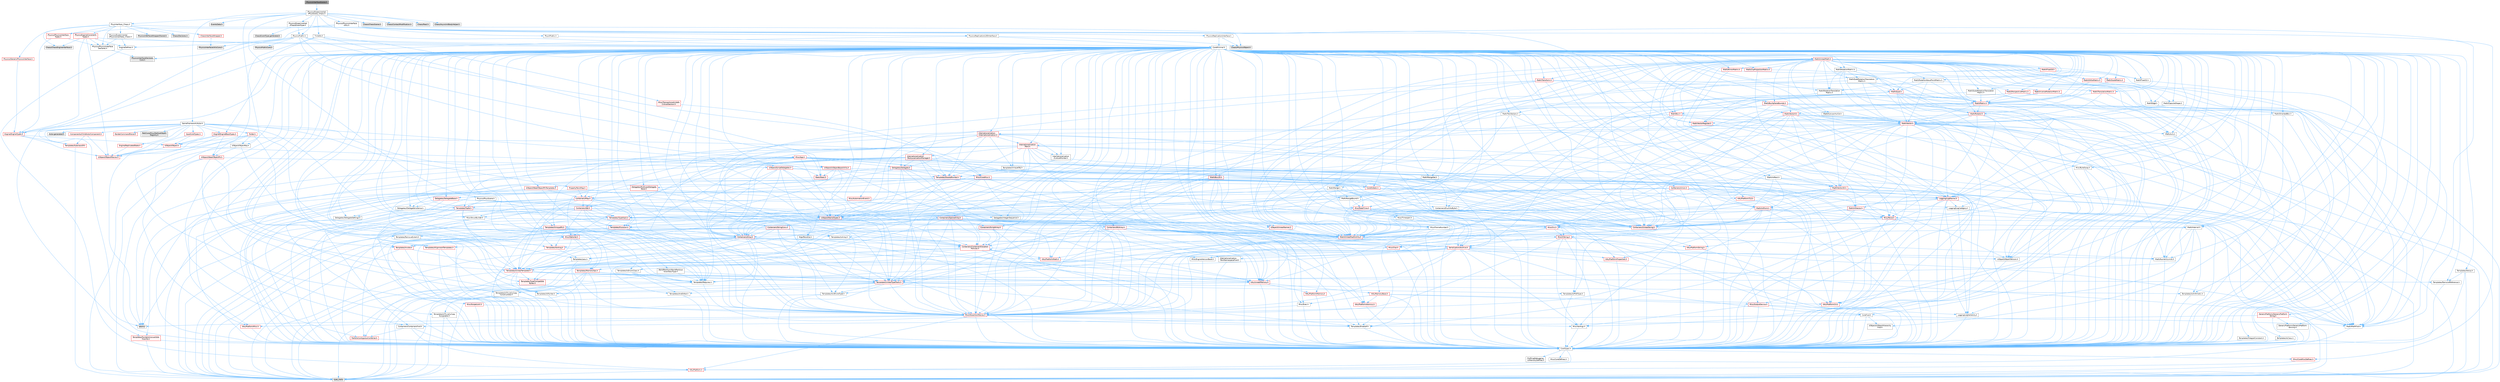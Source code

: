 digraph "PhysicsInterfaceScene.h"
{
 // INTERACTIVE_SVG=YES
 // LATEX_PDF_SIZE
  bgcolor="transparent";
  edge [fontname=Helvetica,fontsize=10,labelfontname=Helvetica,labelfontsize=10];
  node [fontname=Helvetica,fontsize=10,shape=box,height=0.2,width=0.4];
  Node1 [id="Node000001",label="PhysicsInterfaceScene.h",height=0.2,width=0.4,color="gray40", fillcolor="grey60", style="filled", fontcolor="black",tooltip=" "];
  Node1 -> Node2 [id="edge1_Node000001_Node000002",color="steelblue1",style="solid",tooltip=" "];
  Node2 [id="Node000002",label="Physics/Experimental\l/PhysScene_Chaos.h",height=0.2,width=0.4,color="grey40", fillcolor="white", style="filled",URL="$d7/dc5/PhysScene__Chaos_8h.html",tooltip=" "];
  Node2 -> Node3 [id="edge2_Node000002_Node000003",color="steelblue1",style="solid",tooltip=" "];
  Node3 [id="Node000003",label="CoreMinimal.h",height=0.2,width=0.4,color="grey40", fillcolor="white", style="filled",URL="$d7/d67/CoreMinimal_8h.html",tooltip=" "];
  Node3 -> Node4 [id="edge3_Node000003_Node000004",color="steelblue1",style="solid",tooltip=" "];
  Node4 [id="Node000004",label="CoreTypes.h",height=0.2,width=0.4,color="grey40", fillcolor="white", style="filled",URL="$dc/dec/CoreTypes_8h.html",tooltip=" "];
  Node4 -> Node5 [id="edge4_Node000004_Node000005",color="steelblue1",style="solid",tooltip=" "];
  Node5 [id="Node000005",label="HAL/Platform.h",height=0.2,width=0.4,color="red", fillcolor="#FFF0F0", style="filled",URL="$d9/dd0/Platform_8h.html",tooltip=" "];
  Node5 -> Node8 [id="edge5_Node000005_Node000008",color="steelblue1",style="solid",tooltip=" "];
  Node8 [id="Node000008",label="type_traits",height=0.2,width=0.4,color="grey60", fillcolor="#E0E0E0", style="filled",tooltip=" "];
  Node4 -> Node15 [id="edge6_Node000004_Node000015",color="steelblue1",style="solid",tooltip=" "];
  Node15 [id="Node000015",label="ProfilingDebugging\l/UMemoryDefines.h",height=0.2,width=0.4,color="grey40", fillcolor="white", style="filled",URL="$d2/da2/UMemoryDefines_8h.html",tooltip=" "];
  Node4 -> Node16 [id="edge7_Node000004_Node000016",color="steelblue1",style="solid",tooltip=" "];
  Node16 [id="Node000016",label="Misc/CoreMiscDefines.h",height=0.2,width=0.4,color="red", fillcolor="#FFF0F0", style="filled",URL="$da/d38/CoreMiscDefines_8h.html",tooltip=" "];
  Node16 -> Node5 [id="edge8_Node000016_Node000005",color="steelblue1",style="solid",tooltip=" "];
  Node4 -> Node17 [id="edge9_Node000004_Node000017",color="steelblue1",style="solid",tooltip=" "];
  Node17 [id="Node000017",label="Misc/CoreDefines.h",height=0.2,width=0.4,color="grey40", fillcolor="white", style="filled",URL="$d3/dd2/CoreDefines_8h.html",tooltip=" "];
  Node3 -> Node18 [id="edge10_Node000003_Node000018",color="steelblue1",style="solid",tooltip=" "];
  Node18 [id="Node000018",label="CoreFwd.h",height=0.2,width=0.4,color="grey40", fillcolor="white", style="filled",URL="$d1/d1e/CoreFwd_8h.html",tooltip=" "];
  Node18 -> Node4 [id="edge11_Node000018_Node000004",color="steelblue1",style="solid",tooltip=" "];
  Node18 -> Node19 [id="edge12_Node000018_Node000019",color="steelblue1",style="solid",tooltip=" "];
  Node19 [id="Node000019",label="Containers/ContainersFwd.h",height=0.2,width=0.4,color="grey40", fillcolor="white", style="filled",URL="$d4/d0a/ContainersFwd_8h.html",tooltip=" "];
  Node19 -> Node5 [id="edge13_Node000019_Node000005",color="steelblue1",style="solid",tooltip=" "];
  Node19 -> Node4 [id="edge14_Node000019_Node000004",color="steelblue1",style="solid",tooltip=" "];
  Node19 -> Node20 [id="edge15_Node000019_Node000020",color="steelblue1",style="solid",tooltip=" "];
  Node20 [id="Node000020",label="Traits/IsContiguousContainer.h",height=0.2,width=0.4,color="red", fillcolor="#FFF0F0", style="filled",URL="$d5/d3c/IsContiguousContainer_8h.html",tooltip=" "];
  Node20 -> Node4 [id="edge16_Node000020_Node000004",color="steelblue1",style="solid",tooltip=" "];
  Node18 -> Node23 [id="edge17_Node000018_Node000023",color="steelblue1",style="solid",tooltip=" "];
  Node23 [id="Node000023",label="Math/MathFwd.h",height=0.2,width=0.4,color="grey40", fillcolor="white", style="filled",URL="$d2/d10/MathFwd_8h.html",tooltip=" "];
  Node23 -> Node5 [id="edge18_Node000023_Node000005",color="steelblue1",style="solid",tooltip=" "];
  Node18 -> Node24 [id="edge19_Node000018_Node000024",color="steelblue1",style="solid",tooltip=" "];
  Node24 [id="Node000024",label="UObject/UObjectHierarchy\lFwd.h",height=0.2,width=0.4,color="grey40", fillcolor="white", style="filled",URL="$d3/d13/UObjectHierarchyFwd_8h.html",tooltip=" "];
  Node3 -> Node24 [id="edge20_Node000003_Node000024",color="steelblue1",style="solid",tooltip=" "];
  Node3 -> Node19 [id="edge21_Node000003_Node000019",color="steelblue1",style="solid",tooltip=" "];
  Node3 -> Node25 [id="edge22_Node000003_Node000025",color="steelblue1",style="solid",tooltip=" "];
  Node25 [id="Node000025",label="Misc/VarArgs.h",height=0.2,width=0.4,color="grey40", fillcolor="white", style="filled",URL="$d5/d6f/VarArgs_8h.html",tooltip=" "];
  Node25 -> Node4 [id="edge23_Node000025_Node000004",color="steelblue1",style="solid",tooltip=" "];
  Node3 -> Node26 [id="edge24_Node000003_Node000026",color="steelblue1",style="solid",tooltip=" "];
  Node26 [id="Node000026",label="Logging/LogVerbosity.h",height=0.2,width=0.4,color="grey40", fillcolor="white", style="filled",URL="$d2/d8f/LogVerbosity_8h.html",tooltip=" "];
  Node26 -> Node4 [id="edge25_Node000026_Node000004",color="steelblue1",style="solid",tooltip=" "];
  Node3 -> Node27 [id="edge26_Node000003_Node000027",color="steelblue1",style="solid",tooltip=" "];
  Node27 [id="Node000027",label="Misc/OutputDevice.h",height=0.2,width=0.4,color="red", fillcolor="#FFF0F0", style="filled",URL="$d7/d32/OutputDevice_8h.html",tooltip=" "];
  Node27 -> Node18 [id="edge27_Node000027_Node000018",color="steelblue1",style="solid",tooltip=" "];
  Node27 -> Node4 [id="edge28_Node000027_Node000004",color="steelblue1",style="solid",tooltip=" "];
  Node27 -> Node26 [id="edge29_Node000027_Node000026",color="steelblue1",style="solid",tooltip=" "];
  Node27 -> Node25 [id="edge30_Node000027_Node000025",color="steelblue1",style="solid",tooltip=" "];
  Node3 -> Node33 [id="edge31_Node000003_Node000033",color="steelblue1",style="solid",tooltip=" "];
  Node33 [id="Node000033",label="HAL/PlatformCrt.h",height=0.2,width=0.4,color="red", fillcolor="#FFF0F0", style="filled",URL="$d8/d75/PlatformCrt_8h.html",tooltip=" "];
  Node3 -> Node43 [id="edge32_Node000003_Node000043",color="steelblue1",style="solid",tooltip=" "];
  Node43 [id="Node000043",label="HAL/PlatformMisc.h",height=0.2,width=0.4,color="red", fillcolor="#FFF0F0", style="filled",URL="$d0/df5/PlatformMisc_8h.html",tooltip=" "];
  Node43 -> Node4 [id="edge33_Node000043_Node000004",color="steelblue1",style="solid",tooltip=" "];
  Node3 -> Node62 [id="edge34_Node000003_Node000062",color="steelblue1",style="solid",tooltip=" "];
  Node62 [id="Node000062",label="Misc/AssertionMacros.h",height=0.2,width=0.4,color="red", fillcolor="#FFF0F0", style="filled",URL="$d0/dfa/AssertionMacros_8h.html",tooltip=" "];
  Node62 -> Node4 [id="edge35_Node000062_Node000004",color="steelblue1",style="solid",tooltip=" "];
  Node62 -> Node5 [id="edge36_Node000062_Node000005",color="steelblue1",style="solid",tooltip=" "];
  Node62 -> Node43 [id="edge37_Node000062_Node000043",color="steelblue1",style="solid",tooltip=" "];
  Node62 -> Node63 [id="edge38_Node000062_Node000063",color="steelblue1",style="solid",tooltip=" "];
  Node63 [id="Node000063",label="Templates/EnableIf.h",height=0.2,width=0.4,color="grey40", fillcolor="white", style="filled",URL="$d7/d60/EnableIf_8h.html",tooltip=" "];
  Node63 -> Node4 [id="edge39_Node000063_Node000004",color="steelblue1",style="solid",tooltip=" "];
  Node62 -> Node25 [id="edge40_Node000062_Node000025",color="steelblue1",style="solid",tooltip=" "];
  Node62 -> Node70 [id="edge41_Node000062_Node000070",color="steelblue1",style="solid",tooltip=" "];
  Node70 [id="Node000070",label="atomic",height=0.2,width=0.4,color="grey60", fillcolor="#E0E0E0", style="filled",tooltip=" "];
  Node3 -> Node71 [id="edge42_Node000003_Node000071",color="steelblue1",style="solid",tooltip=" "];
  Node71 [id="Node000071",label="Templates/IsPointer.h",height=0.2,width=0.4,color="grey40", fillcolor="white", style="filled",URL="$d7/d05/IsPointer_8h.html",tooltip=" "];
  Node71 -> Node4 [id="edge43_Node000071_Node000004",color="steelblue1",style="solid",tooltip=" "];
  Node3 -> Node72 [id="edge44_Node000003_Node000072",color="steelblue1",style="solid",tooltip=" "];
  Node72 [id="Node000072",label="HAL/PlatformMemory.h",height=0.2,width=0.4,color="red", fillcolor="#FFF0F0", style="filled",URL="$de/d68/PlatformMemory_8h.html",tooltip=" "];
  Node72 -> Node4 [id="edge45_Node000072_Node000004",color="steelblue1",style="solid",tooltip=" "];
  Node3 -> Node55 [id="edge46_Node000003_Node000055",color="steelblue1",style="solid",tooltip=" "];
  Node55 [id="Node000055",label="HAL/PlatformAtomics.h",height=0.2,width=0.4,color="red", fillcolor="#FFF0F0", style="filled",URL="$d3/d36/PlatformAtomics_8h.html",tooltip=" "];
  Node55 -> Node4 [id="edge47_Node000055_Node000004",color="steelblue1",style="solid",tooltip=" "];
  Node3 -> Node77 [id="edge48_Node000003_Node000077",color="steelblue1",style="solid",tooltip=" "];
  Node77 [id="Node000077",label="Misc/Exec.h",height=0.2,width=0.4,color="grey40", fillcolor="white", style="filled",URL="$de/ddb/Exec_8h.html",tooltip=" "];
  Node77 -> Node4 [id="edge49_Node000077_Node000004",color="steelblue1",style="solid",tooltip=" "];
  Node77 -> Node62 [id="edge50_Node000077_Node000062",color="steelblue1",style="solid",tooltip=" "];
  Node3 -> Node78 [id="edge51_Node000003_Node000078",color="steelblue1",style="solid",tooltip=" "];
  Node78 [id="Node000078",label="HAL/MemoryBase.h",height=0.2,width=0.4,color="red", fillcolor="#FFF0F0", style="filled",URL="$d6/d9f/MemoryBase_8h.html",tooltip=" "];
  Node78 -> Node4 [id="edge52_Node000078_Node000004",color="steelblue1",style="solid",tooltip=" "];
  Node78 -> Node55 [id="edge53_Node000078_Node000055",color="steelblue1",style="solid",tooltip=" "];
  Node78 -> Node33 [id="edge54_Node000078_Node000033",color="steelblue1",style="solid",tooltip=" "];
  Node78 -> Node77 [id="edge55_Node000078_Node000077",color="steelblue1",style="solid",tooltip=" "];
  Node78 -> Node27 [id="edge56_Node000078_Node000027",color="steelblue1",style="solid",tooltip=" "];
  Node3 -> Node88 [id="edge57_Node000003_Node000088",color="steelblue1",style="solid",tooltip=" "];
  Node88 [id="Node000088",label="HAL/UnrealMemory.h",height=0.2,width=0.4,color="red", fillcolor="#FFF0F0", style="filled",URL="$d9/d96/UnrealMemory_8h.html",tooltip=" "];
  Node88 -> Node4 [id="edge58_Node000088_Node000004",color="steelblue1",style="solid",tooltip=" "];
  Node88 -> Node78 [id="edge59_Node000088_Node000078",color="steelblue1",style="solid",tooltip=" "];
  Node88 -> Node72 [id="edge60_Node000088_Node000072",color="steelblue1",style="solid",tooltip=" "];
  Node88 -> Node71 [id="edge61_Node000088_Node000071",color="steelblue1",style="solid",tooltip=" "];
  Node3 -> Node90 [id="edge62_Node000003_Node000090",color="steelblue1",style="solid",tooltip=" "];
  Node90 [id="Node000090",label="Templates/IsArithmetic.h",height=0.2,width=0.4,color="grey40", fillcolor="white", style="filled",URL="$d2/d5d/IsArithmetic_8h.html",tooltip=" "];
  Node90 -> Node4 [id="edge63_Node000090_Node000004",color="steelblue1",style="solid",tooltip=" "];
  Node3 -> Node84 [id="edge64_Node000003_Node000084",color="steelblue1",style="solid",tooltip=" "];
  Node84 [id="Node000084",label="Templates/AndOrNot.h",height=0.2,width=0.4,color="grey40", fillcolor="white", style="filled",URL="$db/d0a/AndOrNot_8h.html",tooltip=" "];
  Node84 -> Node4 [id="edge65_Node000084_Node000004",color="steelblue1",style="solid",tooltip=" "];
  Node3 -> Node91 [id="edge66_Node000003_Node000091",color="steelblue1",style="solid",tooltip=" "];
  Node91 [id="Node000091",label="Templates/IsPODType.h",height=0.2,width=0.4,color="grey40", fillcolor="white", style="filled",URL="$d7/db1/IsPODType_8h.html",tooltip=" "];
  Node91 -> Node4 [id="edge67_Node000091_Node000004",color="steelblue1",style="solid",tooltip=" "];
  Node3 -> Node92 [id="edge68_Node000003_Node000092",color="steelblue1",style="solid",tooltip=" "];
  Node92 [id="Node000092",label="Templates/IsUECoreType.h",height=0.2,width=0.4,color="grey40", fillcolor="white", style="filled",URL="$d1/db8/IsUECoreType_8h.html",tooltip=" "];
  Node92 -> Node4 [id="edge69_Node000092_Node000004",color="steelblue1",style="solid",tooltip=" "];
  Node92 -> Node8 [id="edge70_Node000092_Node000008",color="steelblue1",style="solid",tooltip=" "];
  Node3 -> Node85 [id="edge71_Node000003_Node000085",color="steelblue1",style="solid",tooltip=" "];
  Node85 [id="Node000085",label="Templates/IsTriviallyCopy\lConstructible.h",height=0.2,width=0.4,color="grey40", fillcolor="white", style="filled",URL="$d3/d78/IsTriviallyCopyConstructible_8h.html",tooltip=" "];
  Node85 -> Node4 [id="edge72_Node000085_Node000004",color="steelblue1",style="solid",tooltip=" "];
  Node85 -> Node8 [id="edge73_Node000085_Node000008",color="steelblue1",style="solid",tooltip=" "];
  Node3 -> Node93 [id="edge74_Node000003_Node000093",color="steelblue1",style="solid",tooltip=" "];
  Node93 [id="Node000093",label="Templates/UnrealTypeTraits.h",height=0.2,width=0.4,color="red", fillcolor="#FFF0F0", style="filled",URL="$d2/d2d/UnrealTypeTraits_8h.html",tooltip=" "];
  Node93 -> Node4 [id="edge75_Node000093_Node000004",color="steelblue1",style="solid",tooltip=" "];
  Node93 -> Node71 [id="edge76_Node000093_Node000071",color="steelblue1",style="solid",tooltip=" "];
  Node93 -> Node62 [id="edge77_Node000093_Node000062",color="steelblue1",style="solid",tooltip=" "];
  Node93 -> Node84 [id="edge78_Node000093_Node000084",color="steelblue1",style="solid",tooltip=" "];
  Node93 -> Node63 [id="edge79_Node000093_Node000063",color="steelblue1",style="solid",tooltip=" "];
  Node93 -> Node90 [id="edge80_Node000093_Node000090",color="steelblue1",style="solid",tooltip=" "];
  Node93 -> Node91 [id="edge81_Node000093_Node000091",color="steelblue1",style="solid",tooltip=" "];
  Node93 -> Node92 [id="edge82_Node000093_Node000092",color="steelblue1",style="solid",tooltip=" "];
  Node93 -> Node85 [id="edge83_Node000093_Node000085",color="steelblue1",style="solid",tooltip=" "];
  Node3 -> Node63 [id="edge84_Node000003_Node000063",color="steelblue1",style="solid",tooltip=" "];
  Node3 -> Node95 [id="edge85_Node000003_Node000095",color="steelblue1",style="solid",tooltip=" "];
  Node95 [id="Node000095",label="Templates/RemoveReference.h",height=0.2,width=0.4,color="grey40", fillcolor="white", style="filled",URL="$da/dbe/RemoveReference_8h.html",tooltip=" "];
  Node95 -> Node4 [id="edge86_Node000095_Node000004",color="steelblue1",style="solid",tooltip=" "];
  Node3 -> Node96 [id="edge87_Node000003_Node000096",color="steelblue1",style="solid",tooltip=" "];
  Node96 [id="Node000096",label="Templates/IntegralConstant.h",height=0.2,width=0.4,color="grey40", fillcolor="white", style="filled",URL="$db/d1b/IntegralConstant_8h.html",tooltip=" "];
  Node96 -> Node4 [id="edge88_Node000096_Node000004",color="steelblue1",style="solid",tooltip=" "];
  Node3 -> Node97 [id="edge89_Node000003_Node000097",color="steelblue1",style="solid",tooltip=" "];
  Node97 [id="Node000097",label="Templates/IsClass.h",height=0.2,width=0.4,color="grey40", fillcolor="white", style="filled",URL="$db/dcb/IsClass_8h.html",tooltip=" "];
  Node97 -> Node4 [id="edge90_Node000097_Node000004",color="steelblue1",style="solid",tooltip=" "];
  Node3 -> Node98 [id="edge91_Node000003_Node000098",color="steelblue1",style="solid",tooltip=" "];
  Node98 [id="Node000098",label="Templates/TypeCompatible\lBytes.h",height=0.2,width=0.4,color="red", fillcolor="#FFF0F0", style="filled",URL="$df/d0a/TypeCompatibleBytes_8h.html",tooltip=" "];
  Node98 -> Node4 [id="edge92_Node000098_Node000004",color="steelblue1",style="solid",tooltip=" "];
  Node98 -> Node8 [id="edge93_Node000098_Node000008",color="steelblue1",style="solid",tooltip=" "];
  Node3 -> Node20 [id="edge94_Node000003_Node000020",color="steelblue1",style="solid",tooltip=" "];
  Node3 -> Node99 [id="edge95_Node000003_Node000099",color="steelblue1",style="solid",tooltip=" "];
  Node99 [id="Node000099",label="Templates/UnrealTemplate.h",height=0.2,width=0.4,color="red", fillcolor="#FFF0F0", style="filled",URL="$d4/d24/UnrealTemplate_8h.html",tooltip=" "];
  Node99 -> Node4 [id="edge96_Node000099_Node000004",color="steelblue1",style="solid",tooltip=" "];
  Node99 -> Node71 [id="edge97_Node000099_Node000071",color="steelblue1",style="solid",tooltip=" "];
  Node99 -> Node88 [id="edge98_Node000099_Node000088",color="steelblue1",style="solid",tooltip=" "];
  Node99 -> Node93 [id="edge99_Node000099_Node000093",color="steelblue1",style="solid",tooltip=" "];
  Node99 -> Node95 [id="edge100_Node000099_Node000095",color="steelblue1",style="solid",tooltip=" "];
  Node99 -> Node65 [id="edge101_Node000099_Node000065",color="steelblue1",style="solid",tooltip=" "];
  Node65 [id="Node000065",label="Templates/Requires.h",height=0.2,width=0.4,color="grey40", fillcolor="white", style="filled",URL="$dc/d96/Requires_8h.html",tooltip=" "];
  Node65 -> Node63 [id="edge102_Node000065_Node000063",color="steelblue1",style="solid",tooltip=" "];
  Node65 -> Node8 [id="edge103_Node000065_Node000008",color="steelblue1",style="solid",tooltip=" "];
  Node99 -> Node98 [id="edge104_Node000099_Node000098",color="steelblue1",style="solid",tooltip=" "];
  Node99 -> Node20 [id="edge105_Node000099_Node000020",color="steelblue1",style="solid",tooltip=" "];
  Node99 -> Node8 [id="edge106_Node000099_Node000008",color="steelblue1",style="solid",tooltip=" "];
  Node3 -> Node48 [id="edge107_Node000003_Node000048",color="steelblue1",style="solid",tooltip=" "];
  Node48 [id="Node000048",label="Math/NumericLimits.h",height=0.2,width=0.4,color="grey40", fillcolor="white", style="filled",URL="$df/d1b/NumericLimits_8h.html",tooltip=" "];
  Node48 -> Node4 [id="edge108_Node000048_Node000004",color="steelblue1",style="solid",tooltip=" "];
  Node3 -> Node103 [id="edge109_Node000003_Node000103",color="steelblue1",style="solid",tooltip=" "];
  Node103 [id="Node000103",label="HAL/PlatformMath.h",height=0.2,width=0.4,color="red", fillcolor="#FFF0F0", style="filled",URL="$dc/d53/PlatformMath_8h.html",tooltip=" "];
  Node103 -> Node4 [id="edge110_Node000103_Node000004",color="steelblue1",style="solid",tooltip=" "];
  Node3 -> Node86 [id="edge111_Node000003_Node000086",color="steelblue1",style="solid",tooltip=" "];
  Node86 [id="Node000086",label="Templates/IsTriviallyCopy\lAssignable.h",height=0.2,width=0.4,color="grey40", fillcolor="white", style="filled",URL="$d2/df2/IsTriviallyCopyAssignable_8h.html",tooltip=" "];
  Node86 -> Node4 [id="edge112_Node000086_Node000004",color="steelblue1",style="solid",tooltip=" "];
  Node86 -> Node8 [id="edge113_Node000086_Node000008",color="steelblue1",style="solid",tooltip=" "];
  Node3 -> Node111 [id="edge114_Node000003_Node000111",color="steelblue1",style="solid",tooltip=" "];
  Node111 [id="Node000111",label="Templates/MemoryOps.h",height=0.2,width=0.4,color="red", fillcolor="#FFF0F0", style="filled",URL="$db/dea/MemoryOps_8h.html",tooltip=" "];
  Node111 -> Node4 [id="edge115_Node000111_Node000004",color="steelblue1",style="solid",tooltip=" "];
  Node111 -> Node88 [id="edge116_Node000111_Node000088",color="steelblue1",style="solid",tooltip=" "];
  Node111 -> Node86 [id="edge117_Node000111_Node000086",color="steelblue1",style="solid",tooltip=" "];
  Node111 -> Node85 [id="edge118_Node000111_Node000085",color="steelblue1",style="solid",tooltip=" "];
  Node111 -> Node65 [id="edge119_Node000111_Node000065",color="steelblue1",style="solid",tooltip=" "];
  Node111 -> Node93 [id="edge120_Node000111_Node000093",color="steelblue1",style="solid",tooltip=" "];
  Node111 -> Node8 [id="edge121_Node000111_Node000008",color="steelblue1",style="solid",tooltip=" "];
  Node3 -> Node112 [id="edge122_Node000003_Node000112",color="steelblue1",style="solid",tooltip=" "];
  Node112 [id="Node000112",label="Containers/ContainerAllocation\lPolicies.h",height=0.2,width=0.4,color="red", fillcolor="#FFF0F0", style="filled",URL="$d7/dff/ContainerAllocationPolicies_8h.html",tooltip=" "];
  Node112 -> Node4 [id="edge123_Node000112_Node000004",color="steelblue1",style="solid",tooltip=" "];
  Node112 -> Node112 [id="edge124_Node000112_Node000112",color="steelblue1",style="solid",tooltip=" "];
  Node112 -> Node103 [id="edge125_Node000112_Node000103",color="steelblue1",style="solid",tooltip=" "];
  Node112 -> Node88 [id="edge126_Node000112_Node000088",color="steelblue1",style="solid",tooltip=" "];
  Node112 -> Node48 [id="edge127_Node000112_Node000048",color="steelblue1",style="solid",tooltip=" "];
  Node112 -> Node62 [id="edge128_Node000112_Node000062",color="steelblue1",style="solid",tooltip=" "];
  Node112 -> Node111 [id="edge129_Node000112_Node000111",color="steelblue1",style="solid",tooltip=" "];
  Node112 -> Node98 [id="edge130_Node000112_Node000098",color="steelblue1",style="solid",tooltip=" "];
  Node112 -> Node8 [id="edge131_Node000112_Node000008",color="steelblue1",style="solid",tooltip=" "];
  Node3 -> Node115 [id="edge132_Node000003_Node000115",color="steelblue1",style="solid",tooltip=" "];
  Node115 [id="Node000115",label="Templates/IsEnumClass.h",height=0.2,width=0.4,color="grey40", fillcolor="white", style="filled",URL="$d7/d15/IsEnumClass_8h.html",tooltip=" "];
  Node115 -> Node4 [id="edge133_Node000115_Node000004",color="steelblue1",style="solid",tooltip=" "];
  Node115 -> Node84 [id="edge134_Node000115_Node000084",color="steelblue1",style="solid",tooltip=" "];
  Node3 -> Node116 [id="edge135_Node000003_Node000116",color="steelblue1",style="solid",tooltip=" "];
  Node116 [id="Node000116",label="HAL/PlatformProperties.h",height=0.2,width=0.4,color="red", fillcolor="#FFF0F0", style="filled",URL="$d9/db0/PlatformProperties_8h.html",tooltip=" "];
  Node116 -> Node4 [id="edge136_Node000116_Node000004",color="steelblue1",style="solid",tooltip=" "];
  Node3 -> Node119 [id="edge137_Node000003_Node000119",color="steelblue1",style="solid",tooltip=" "];
  Node119 [id="Node000119",label="Misc/EngineVersionBase.h",height=0.2,width=0.4,color="grey40", fillcolor="white", style="filled",URL="$d5/d2b/EngineVersionBase_8h.html",tooltip=" "];
  Node119 -> Node4 [id="edge138_Node000119_Node000004",color="steelblue1",style="solid",tooltip=" "];
  Node3 -> Node120 [id="edge139_Node000003_Node000120",color="steelblue1",style="solid",tooltip=" "];
  Node120 [id="Node000120",label="Internationalization\l/TextNamespaceFwd.h",height=0.2,width=0.4,color="grey40", fillcolor="white", style="filled",URL="$d8/d97/TextNamespaceFwd_8h.html",tooltip=" "];
  Node120 -> Node4 [id="edge140_Node000120_Node000004",color="steelblue1",style="solid",tooltip=" "];
  Node3 -> Node121 [id="edge141_Node000003_Node000121",color="steelblue1",style="solid",tooltip=" "];
  Node121 [id="Node000121",label="Serialization/Archive.h",height=0.2,width=0.4,color="red", fillcolor="#FFF0F0", style="filled",URL="$d7/d3b/Archive_8h.html",tooltip=" "];
  Node121 -> Node18 [id="edge142_Node000121_Node000018",color="steelblue1",style="solid",tooltip=" "];
  Node121 -> Node4 [id="edge143_Node000121_Node000004",color="steelblue1",style="solid",tooltip=" "];
  Node121 -> Node116 [id="edge144_Node000121_Node000116",color="steelblue1",style="solid",tooltip=" "];
  Node121 -> Node120 [id="edge145_Node000121_Node000120",color="steelblue1",style="solid",tooltip=" "];
  Node121 -> Node23 [id="edge146_Node000121_Node000023",color="steelblue1",style="solid",tooltip=" "];
  Node121 -> Node62 [id="edge147_Node000121_Node000062",color="steelblue1",style="solid",tooltip=" "];
  Node121 -> Node119 [id="edge148_Node000121_Node000119",color="steelblue1",style="solid",tooltip=" "];
  Node121 -> Node25 [id="edge149_Node000121_Node000025",color="steelblue1",style="solid",tooltip=" "];
  Node121 -> Node63 [id="edge150_Node000121_Node000063",color="steelblue1",style="solid",tooltip=" "];
  Node121 -> Node115 [id="edge151_Node000121_Node000115",color="steelblue1",style="solid",tooltip=" "];
  Node121 -> Node99 [id="edge152_Node000121_Node000099",color="steelblue1",style="solid",tooltip=" "];
  Node121 -> Node124 [id="edge153_Node000121_Node000124",color="steelblue1",style="solid",tooltip=" "];
  Node124 [id="Node000124",label="UObject/ObjectVersion.h",height=0.2,width=0.4,color="grey40", fillcolor="white", style="filled",URL="$da/d63/ObjectVersion_8h.html",tooltip=" "];
  Node124 -> Node4 [id="edge154_Node000124_Node000004",color="steelblue1",style="solid",tooltip=" "];
  Node3 -> Node125 [id="edge155_Node000003_Node000125",color="steelblue1",style="solid",tooltip=" "];
  Node125 [id="Node000125",label="Templates/Less.h",height=0.2,width=0.4,color="grey40", fillcolor="white", style="filled",URL="$de/dc8/Less_8h.html",tooltip=" "];
  Node125 -> Node4 [id="edge156_Node000125_Node000004",color="steelblue1",style="solid",tooltip=" "];
  Node125 -> Node99 [id="edge157_Node000125_Node000099",color="steelblue1",style="solid",tooltip=" "];
  Node3 -> Node126 [id="edge158_Node000003_Node000126",color="steelblue1",style="solid",tooltip=" "];
  Node126 [id="Node000126",label="Templates/Sorting.h",height=0.2,width=0.4,color="red", fillcolor="#FFF0F0", style="filled",URL="$d3/d9e/Sorting_8h.html",tooltip=" "];
  Node126 -> Node4 [id="edge159_Node000126_Node000004",color="steelblue1",style="solid",tooltip=" "];
  Node126 -> Node103 [id="edge160_Node000126_Node000103",color="steelblue1",style="solid",tooltip=" "];
  Node126 -> Node125 [id="edge161_Node000126_Node000125",color="steelblue1",style="solid",tooltip=" "];
  Node3 -> Node137 [id="edge162_Node000003_Node000137",color="steelblue1",style="solid",tooltip=" "];
  Node137 [id="Node000137",label="Misc/Char.h",height=0.2,width=0.4,color="red", fillcolor="#FFF0F0", style="filled",URL="$d0/d58/Char_8h.html",tooltip=" "];
  Node137 -> Node4 [id="edge163_Node000137_Node000004",color="steelblue1",style="solid",tooltip=" "];
  Node137 -> Node8 [id="edge164_Node000137_Node000008",color="steelblue1",style="solid",tooltip=" "];
  Node3 -> Node140 [id="edge165_Node000003_Node000140",color="steelblue1",style="solid",tooltip=" "];
  Node140 [id="Node000140",label="GenericPlatform/GenericPlatform\lStricmp.h",height=0.2,width=0.4,color="grey40", fillcolor="white", style="filled",URL="$d2/d86/GenericPlatformStricmp_8h.html",tooltip=" "];
  Node140 -> Node4 [id="edge166_Node000140_Node000004",color="steelblue1",style="solid",tooltip=" "];
  Node3 -> Node141 [id="edge167_Node000003_Node000141",color="steelblue1",style="solid",tooltip=" "];
  Node141 [id="Node000141",label="GenericPlatform/GenericPlatform\lString.h",height=0.2,width=0.4,color="red", fillcolor="#FFF0F0", style="filled",URL="$dd/d20/GenericPlatformString_8h.html",tooltip=" "];
  Node141 -> Node4 [id="edge168_Node000141_Node000004",color="steelblue1",style="solid",tooltip=" "];
  Node141 -> Node140 [id="edge169_Node000141_Node000140",color="steelblue1",style="solid",tooltip=" "];
  Node141 -> Node63 [id="edge170_Node000141_Node000063",color="steelblue1",style="solid",tooltip=" "];
  Node141 -> Node8 [id="edge171_Node000141_Node000008",color="steelblue1",style="solid",tooltip=" "];
  Node3 -> Node74 [id="edge172_Node000003_Node000074",color="steelblue1",style="solid",tooltip=" "];
  Node74 [id="Node000074",label="HAL/PlatformString.h",height=0.2,width=0.4,color="red", fillcolor="#FFF0F0", style="filled",URL="$db/db5/PlatformString_8h.html",tooltip=" "];
  Node74 -> Node4 [id="edge173_Node000074_Node000004",color="steelblue1",style="solid",tooltip=" "];
  Node3 -> Node144 [id="edge174_Node000003_Node000144",color="steelblue1",style="solid",tooltip=" "];
  Node144 [id="Node000144",label="Misc/CString.h",height=0.2,width=0.4,color="red", fillcolor="#FFF0F0", style="filled",URL="$d2/d49/CString_8h.html",tooltip=" "];
  Node144 -> Node4 [id="edge175_Node000144_Node000004",color="steelblue1",style="solid",tooltip=" "];
  Node144 -> Node33 [id="edge176_Node000144_Node000033",color="steelblue1",style="solid",tooltip=" "];
  Node144 -> Node74 [id="edge177_Node000144_Node000074",color="steelblue1",style="solid",tooltip=" "];
  Node144 -> Node62 [id="edge178_Node000144_Node000062",color="steelblue1",style="solid",tooltip=" "];
  Node144 -> Node137 [id="edge179_Node000144_Node000137",color="steelblue1",style="solid",tooltip=" "];
  Node144 -> Node25 [id="edge180_Node000144_Node000025",color="steelblue1",style="solid",tooltip=" "];
  Node3 -> Node145 [id="edge181_Node000003_Node000145",color="steelblue1",style="solid",tooltip=" "];
  Node145 [id="Node000145",label="Misc/Crc.h",height=0.2,width=0.4,color="red", fillcolor="#FFF0F0", style="filled",URL="$d4/dd2/Crc_8h.html",tooltip=" "];
  Node145 -> Node4 [id="edge182_Node000145_Node000004",color="steelblue1",style="solid",tooltip=" "];
  Node145 -> Node74 [id="edge183_Node000145_Node000074",color="steelblue1",style="solid",tooltip=" "];
  Node145 -> Node62 [id="edge184_Node000145_Node000062",color="steelblue1",style="solid",tooltip=" "];
  Node145 -> Node144 [id="edge185_Node000145_Node000144",color="steelblue1",style="solid",tooltip=" "];
  Node145 -> Node137 [id="edge186_Node000145_Node000137",color="steelblue1",style="solid",tooltip=" "];
  Node145 -> Node93 [id="edge187_Node000145_Node000093",color="steelblue1",style="solid",tooltip=" "];
  Node3 -> Node136 [id="edge188_Node000003_Node000136",color="steelblue1",style="solid",tooltip=" "];
  Node136 [id="Node000136",label="Math/UnrealMathUtility.h",height=0.2,width=0.4,color="red", fillcolor="#FFF0F0", style="filled",URL="$db/db8/UnrealMathUtility_8h.html",tooltip=" "];
  Node136 -> Node4 [id="edge189_Node000136_Node000004",color="steelblue1",style="solid",tooltip=" "];
  Node136 -> Node62 [id="edge190_Node000136_Node000062",color="steelblue1",style="solid",tooltip=" "];
  Node136 -> Node103 [id="edge191_Node000136_Node000103",color="steelblue1",style="solid",tooltip=" "];
  Node136 -> Node23 [id="edge192_Node000136_Node000023",color="steelblue1",style="solid",tooltip=" "];
  Node136 -> Node65 [id="edge193_Node000136_Node000065",color="steelblue1",style="solid",tooltip=" "];
  Node3 -> Node146 [id="edge194_Node000003_Node000146",color="steelblue1",style="solid",tooltip=" "];
  Node146 [id="Node000146",label="Containers/UnrealString.h",height=0.2,width=0.4,color="red", fillcolor="#FFF0F0", style="filled",URL="$d5/dba/UnrealString_8h.html",tooltip=" "];
  Node3 -> Node150 [id="edge195_Node000003_Node000150",color="steelblue1",style="solid",tooltip=" "];
  Node150 [id="Node000150",label="Containers/Array.h",height=0.2,width=0.4,color="red", fillcolor="#FFF0F0", style="filled",URL="$df/dd0/Array_8h.html",tooltip=" "];
  Node150 -> Node4 [id="edge196_Node000150_Node000004",color="steelblue1",style="solid",tooltip=" "];
  Node150 -> Node62 [id="edge197_Node000150_Node000062",color="steelblue1",style="solid",tooltip=" "];
  Node150 -> Node88 [id="edge198_Node000150_Node000088",color="steelblue1",style="solid",tooltip=" "];
  Node150 -> Node93 [id="edge199_Node000150_Node000093",color="steelblue1",style="solid",tooltip=" "];
  Node150 -> Node99 [id="edge200_Node000150_Node000099",color="steelblue1",style="solid",tooltip=" "];
  Node150 -> Node112 [id="edge201_Node000150_Node000112",color="steelblue1",style="solid",tooltip=" "];
  Node150 -> Node121 [id="edge202_Node000150_Node000121",color="steelblue1",style="solid",tooltip=" "];
  Node150 -> Node129 [id="edge203_Node000150_Node000129",color="steelblue1",style="solid",tooltip=" "];
  Node129 [id="Node000129",label="Templates/Invoke.h",height=0.2,width=0.4,color="red", fillcolor="#FFF0F0", style="filled",URL="$d7/deb/Invoke_8h.html",tooltip=" "];
  Node129 -> Node4 [id="edge204_Node000129_Node000004",color="steelblue1",style="solid",tooltip=" "];
  Node129 -> Node99 [id="edge205_Node000129_Node000099",color="steelblue1",style="solid",tooltip=" "];
  Node129 -> Node8 [id="edge206_Node000129_Node000008",color="steelblue1",style="solid",tooltip=" "];
  Node150 -> Node125 [id="edge207_Node000150_Node000125",color="steelblue1",style="solid",tooltip=" "];
  Node150 -> Node65 [id="edge208_Node000150_Node000065",color="steelblue1",style="solid",tooltip=" "];
  Node150 -> Node126 [id="edge209_Node000150_Node000126",color="steelblue1",style="solid",tooltip=" "];
  Node150 -> Node173 [id="edge210_Node000150_Node000173",color="steelblue1",style="solid",tooltip=" "];
  Node173 [id="Node000173",label="Templates/AlignmentTemplates.h",height=0.2,width=0.4,color="red", fillcolor="#FFF0F0", style="filled",URL="$dd/d32/AlignmentTemplates_8h.html",tooltip=" "];
  Node173 -> Node4 [id="edge211_Node000173_Node000004",color="steelblue1",style="solid",tooltip=" "];
  Node173 -> Node71 [id="edge212_Node000173_Node000071",color="steelblue1",style="solid",tooltip=" "];
  Node150 -> Node8 [id="edge213_Node000150_Node000008",color="steelblue1",style="solid",tooltip=" "];
  Node3 -> Node174 [id="edge214_Node000003_Node000174",color="steelblue1",style="solid",tooltip=" "];
  Node174 [id="Node000174",label="Misc/FrameNumber.h",height=0.2,width=0.4,color="grey40", fillcolor="white", style="filled",URL="$dd/dbd/FrameNumber_8h.html",tooltip=" "];
  Node174 -> Node4 [id="edge215_Node000174_Node000004",color="steelblue1",style="solid",tooltip=" "];
  Node174 -> Node48 [id="edge216_Node000174_Node000048",color="steelblue1",style="solid",tooltip=" "];
  Node174 -> Node136 [id="edge217_Node000174_Node000136",color="steelblue1",style="solid",tooltip=" "];
  Node174 -> Node63 [id="edge218_Node000174_Node000063",color="steelblue1",style="solid",tooltip=" "];
  Node174 -> Node93 [id="edge219_Node000174_Node000093",color="steelblue1",style="solid",tooltip=" "];
  Node3 -> Node175 [id="edge220_Node000003_Node000175",color="steelblue1",style="solid",tooltip=" "];
  Node175 [id="Node000175",label="Misc/Timespan.h",height=0.2,width=0.4,color="grey40", fillcolor="white", style="filled",URL="$da/dd9/Timespan_8h.html",tooltip=" "];
  Node175 -> Node4 [id="edge221_Node000175_Node000004",color="steelblue1",style="solid",tooltip=" "];
  Node175 -> Node176 [id="edge222_Node000175_Node000176",color="steelblue1",style="solid",tooltip=" "];
  Node176 [id="Node000176",label="Math/Interval.h",height=0.2,width=0.4,color="grey40", fillcolor="white", style="filled",URL="$d1/d55/Interval_8h.html",tooltip=" "];
  Node176 -> Node4 [id="edge223_Node000176_Node000004",color="steelblue1",style="solid",tooltip=" "];
  Node176 -> Node90 [id="edge224_Node000176_Node000090",color="steelblue1",style="solid",tooltip=" "];
  Node176 -> Node93 [id="edge225_Node000176_Node000093",color="steelblue1",style="solid",tooltip=" "];
  Node176 -> Node48 [id="edge226_Node000176_Node000048",color="steelblue1",style="solid",tooltip=" "];
  Node176 -> Node136 [id="edge227_Node000176_Node000136",color="steelblue1",style="solid",tooltip=" "];
  Node175 -> Node136 [id="edge228_Node000175_Node000136",color="steelblue1",style="solid",tooltip=" "];
  Node175 -> Node62 [id="edge229_Node000175_Node000062",color="steelblue1",style="solid",tooltip=" "];
  Node3 -> Node177 [id="edge230_Node000003_Node000177",color="steelblue1",style="solid",tooltip=" "];
  Node177 [id="Node000177",label="Containers/StringConv.h",height=0.2,width=0.4,color="red", fillcolor="#FFF0F0", style="filled",URL="$d3/ddf/StringConv_8h.html",tooltip=" "];
  Node177 -> Node4 [id="edge231_Node000177_Node000004",color="steelblue1",style="solid",tooltip=" "];
  Node177 -> Node62 [id="edge232_Node000177_Node000062",color="steelblue1",style="solid",tooltip=" "];
  Node177 -> Node112 [id="edge233_Node000177_Node000112",color="steelblue1",style="solid",tooltip=" "];
  Node177 -> Node150 [id="edge234_Node000177_Node000150",color="steelblue1",style="solid",tooltip=" "];
  Node177 -> Node144 [id="edge235_Node000177_Node000144",color="steelblue1",style="solid",tooltip=" "];
  Node177 -> Node178 [id="edge236_Node000177_Node000178",color="steelblue1",style="solid",tooltip=" "];
  Node178 [id="Node000178",label="Templates/IsArray.h",height=0.2,width=0.4,color="grey40", fillcolor="white", style="filled",URL="$d8/d8d/IsArray_8h.html",tooltip=" "];
  Node178 -> Node4 [id="edge237_Node000178_Node000004",color="steelblue1",style="solid",tooltip=" "];
  Node177 -> Node99 [id="edge238_Node000177_Node000099",color="steelblue1",style="solid",tooltip=" "];
  Node177 -> Node93 [id="edge239_Node000177_Node000093",color="steelblue1",style="solid",tooltip=" "];
  Node177 -> Node20 [id="edge240_Node000177_Node000020",color="steelblue1",style="solid",tooltip=" "];
  Node177 -> Node8 [id="edge241_Node000177_Node000008",color="steelblue1",style="solid",tooltip=" "];
  Node3 -> Node179 [id="edge242_Node000003_Node000179",color="steelblue1",style="solid",tooltip=" "];
  Node179 [id="Node000179",label="UObject/UnrealNames.h",height=0.2,width=0.4,color="red", fillcolor="#FFF0F0", style="filled",URL="$d8/db1/UnrealNames_8h.html",tooltip=" "];
  Node179 -> Node4 [id="edge243_Node000179_Node000004",color="steelblue1",style="solid",tooltip=" "];
  Node3 -> Node181 [id="edge244_Node000003_Node000181",color="steelblue1",style="solid",tooltip=" "];
  Node181 [id="Node000181",label="UObject/NameTypes.h",height=0.2,width=0.4,color="red", fillcolor="#FFF0F0", style="filled",URL="$d6/d35/NameTypes_8h.html",tooltip=" "];
  Node181 -> Node4 [id="edge245_Node000181_Node000004",color="steelblue1",style="solid",tooltip=" "];
  Node181 -> Node62 [id="edge246_Node000181_Node000062",color="steelblue1",style="solid",tooltip=" "];
  Node181 -> Node88 [id="edge247_Node000181_Node000088",color="steelblue1",style="solid",tooltip=" "];
  Node181 -> Node93 [id="edge248_Node000181_Node000093",color="steelblue1",style="solid",tooltip=" "];
  Node181 -> Node99 [id="edge249_Node000181_Node000099",color="steelblue1",style="solid",tooltip=" "];
  Node181 -> Node146 [id="edge250_Node000181_Node000146",color="steelblue1",style="solid",tooltip=" "];
  Node181 -> Node177 [id="edge251_Node000181_Node000177",color="steelblue1",style="solid",tooltip=" "];
  Node181 -> Node179 [id="edge252_Node000181_Node000179",color="steelblue1",style="solid",tooltip=" "];
  Node3 -> Node189 [id="edge253_Node000003_Node000189",color="steelblue1",style="solid",tooltip=" "];
  Node189 [id="Node000189",label="Misc/Parse.h",height=0.2,width=0.4,color="red", fillcolor="#FFF0F0", style="filled",URL="$dc/d71/Parse_8h.html",tooltip=" "];
  Node189 -> Node146 [id="edge254_Node000189_Node000146",color="steelblue1",style="solid",tooltip=" "];
  Node189 -> Node4 [id="edge255_Node000189_Node000004",color="steelblue1",style="solid",tooltip=" "];
  Node189 -> Node33 [id="edge256_Node000189_Node000033",color="steelblue1",style="solid",tooltip=" "];
  Node189 -> Node190 [id="edge257_Node000189_Node000190",color="steelblue1",style="solid",tooltip=" "];
  Node190 [id="Node000190",label="Templates/Function.h",height=0.2,width=0.4,color="red", fillcolor="#FFF0F0", style="filled",URL="$df/df5/Function_8h.html",tooltip=" "];
  Node190 -> Node4 [id="edge258_Node000190_Node000004",color="steelblue1",style="solid",tooltip=" "];
  Node190 -> Node62 [id="edge259_Node000190_Node000062",color="steelblue1",style="solid",tooltip=" "];
  Node190 -> Node88 [id="edge260_Node000190_Node000088",color="steelblue1",style="solid",tooltip=" "];
  Node190 -> Node93 [id="edge261_Node000190_Node000093",color="steelblue1",style="solid",tooltip=" "];
  Node190 -> Node129 [id="edge262_Node000190_Node000129",color="steelblue1",style="solid",tooltip=" "];
  Node190 -> Node99 [id="edge263_Node000190_Node000099",color="steelblue1",style="solid",tooltip=" "];
  Node190 -> Node65 [id="edge264_Node000190_Node000065",color="steelblue1",style="solid",tooltip=" "];
  Node190 -> Node136 [id="edge265_Node000190_Node000136",color="steelblue1",style="solid",tooltip=" "];
  Node190 -> Node8 [id="edge266_Node000190_Node000008",color="steelblue1",style="solid",tooltip=" "];
  Node3 -> Node173 [id="edge267_Node000003_Node000173",color="steelblue1",style="solid",tooltip=" "];
  Node3 -> Node192 [id="edge268_Node000003_Node000192",color="steelblue1",style="solid",tooltip=" "];
  Node192 [id="Node000192",label="Misc/StructBuilder.h",height=0.2,width=0.4,color="grey40", fillcolor="white", style="filled",URL="$d9/db3/StructBuilder_8h.html",tooltip=" "];
  Node192 -> Node4 [id="edge269_Node000192_Node000004",color="steelblue1",style="solid",tooltip=" "];
  Node192 -> Node136 [id="edge270_Node000192_Node000136",color="steelblue1",style="solid",tooltip=" "];
  Node192 -> Node173 [id="edge271_Node000192_Node000173",color="steelblue1",style="solid",tooltip=" "];
  Node3 -> Node105 [id="edge272_Node000003_Node000105",color="steelblue1",style="solid",tooltip=" "];
  Node105 [id="Node000105",label="Templates/Decay.h",height=0.2,width=0.4,color="grey40", fillcolor="white", style="filled",URL="$dd/d0f/Decay_8h.html",tooltip=" "];
  Node105 -> Node4 [id="edge273_Node000105_Node000004",color="steelblue1",style="solid",tooltip=" "];
  Node105 -> Node95 [id="edge274_Node000105_Node000095",color="steelblue1",style="solid",tooltip=" "];
  Node105 -> Node8 [id="edge275_Node000105_Node000008",color="steelblue1",style="solid",tooltip=" "];
  Node3 -> Node193 [id="edge276_Node000003_Node000193",color="steelblue1",style="solid",tooltip=" "];
  Node193 [id="Node000193",label="Templates/PointerIsConvertible\lFromTo.h",height=0.2,width=0.4,color="red", fillcolor="#FFF0F0", style="filled",URL="$d6/d65/PointerIsConvertibleFromTo_8h.html",tooltip=" "];
  Node193 -> Node4 [id="edge277_Node000193_Node000004",color="steelblue1",style="solid",tooltip=" "];
  Node193 -> Node8 [id="edge278_Node000193_Node000008",color="steelblue1",style="solid",tooltip=" "];
  Node3 -> Node129 [id="edge279_Node000003_Node000129",color="steelblue1",style="solid",tooltip=" "];
  Node3 -> Node190 [id="edge280_Node000003_Node000190",color="steelblue1",style="solid",tooltip=" "];
  Node3 -> Node162 [id="edge281_Node000003_Node000162",color="steelblue1",style="solid",tooltip=" "];
  Node162 [id="Node000162",label="Templates/TypeHash.h",height=0.2,width=0.4,color="red", fillcolor="#FFF0F0", style="filled",URL="$d1/d62/TypeHash_8h.html",tooltip=" "];
  Node162 -> Node4 [id="edge282_Node000162_Node000004",color="steelblue1",style="solid",tooltip=" "];
  Node162 -> Node65 [id="edge283_Node000162_Node000065",color="steelblue1",style="solid",tooltip=" "];
  Node162 -> Node145 [id="edge284_Node000162_Node000145",color="steelblue1",style="solid",tooltip=" "];
  Node162 -> Node8 [id="edge285_Node000162_Node000008",color="steelblue1",style="solid",tooltip=" "];
  Node3 -> Node194 [id="edge286_Node000003_Node000194",color="steelblue1",style="solid",tooltip=" "];
  Node194 [id="Node000194",label="Containers/ScriptArray.h",height=0.2,width=0.4,color="red", fillcolor="#FFF0F0", style="filled",URL="$dc/daf/ScriptArray_8h.html",tooltip=" "];
  Node194 -> Node4 [id="edge287_Node000194_Node000004",color="steelblue1",style="solid",tooltip=" "];
  Node194 -> Node62 [id="edge288_Node000194_Node000062",color="steelblue1",style="solid",tooltip=" "];
  Node194 -> Node88 [id="edge289_Node000194_Node000088",color="steelblue1",style="solid",tooltip=" "];
  Node194 -> Node112 [id="edge290_Node000194_Node000112",color="steelblue1",style="solid",tooltip=" "];
  Node194 -> Node150 [id="edge291_Node000194_Node000150",color="steelblue1",style="solid",tooltip=" "];
  Node3 -> Node195 [id="edge292_Node000003_Node000195",color="steelblue1",style="solid",tooltip=" "];
  Node195 [id="Node000195",label="Containers/BitArray.h",height=0.2,width=0.4,color="red", fillcolor="#FFF0F0", style="filled",URL="$d1/de4/BitArray_8h.html",tooltip=" "];
  Node195 -> Node112 [id="edge293_Node000195_Node000112",color="steelblue1",style="solid",tooltip=" "];
  Node195 -> Node4 [id="edge294_Node000195_Node000004",color="steelblue1",style="solid",tooltip=" "];
  Node195 -> Node55 [id="edge295_Node000195_Node000055",color="steelblue1",style="solid",tooltip=" "];
  Node195 -> Node88 [id="edge296_Node000195_Node000088",color="steelblue1",style="solid",tooltip=" "];
  Node195 -> Node136 [id="edge297_Node000195_Node000136",color="steelblue1",style="solid",tooltip=" "];
  Node195 -> Node62 [id="edge298_Node000195_Node000062",color="steelblue1",style="solid",tooltip=" "];
  Node195 -> Node121 [id="edge299_Node000195_Node000121",color="steelblue1",style="solid",tooltip=" "];
  Node195 -> Node63 [id="edge300_Node000195_Node000063",color="steelblue1",style="solid",tooltip=" "];
  Node195 -> Node129 [id="edge301_Node000195_Node000129",color="steelblue1",style="solid",tooltip=" "];
  Node195 -> Node99 [id="edge302_Node000195_Node000099",color="steelblue1",style="solid",tooltip=" "];
  Node195 -> Node93 [id="edge303_Node000195_Node000093",color="steelblue1",style="solid",tooltip=" "];
  Node3 -> Node196 [id="edge304_Node000003_Node000196",color="steelblue1",style="solid",tooltip=" "];
  Node196 [id="Node000196",label="Containers/SparseArray.h",height=0.2,width=0.4,color="red", fillcolor="#FFF0F0", style="filled",URL="$d5/dbf/SparseArray_8h.html",tooltip=" "];
  Node196 -> Node4 [id="edge305_Node000196_Node000004",color="steelblue1",style="solid",tooltip=" "];
  Node196 -> Node62 [id="edge306_Node000196_Node000062",color="steelblue1",style="solid",tooltip=" "];
  Node196 -> Node88 [id="edge307_Node000196_Node000088",color="steelblue1",style="solid",tooltip=" "];
  Node196 -> Node93 [id="edge308_Node000196_Node000093",color="steelblue1",style="solid",tooltip=" "];
  Node196 -> Node99 [id="edge309_Node000196_Node000099",color="steelblue1",style="solid",tooltip=" "];
  Node196 -> Node112 [id="edge310_Node000196_Node000112",color="steelblue1",style="solid",tooltip=" "];
  Node196 -> Node125 [id="edge311_Node000196_Node000125",color="steelblue1",style="solid",tooltip=" "];
  Node196 -> Node150 [id="edge312_Node000196_Node000150",color="steelblue1",style="solid",tooltip=" "];
  Node196 -> Node136 [id="edge313_Node000196_Node000136",color="steelblue1",style="solid",tooltip=" "];
  Node196 -> Node194 [id="edge314_Node000196_Node000194",color="steelblue1",style="solid",tooltip=" "];
  Node196 -> Node195 [id="edge315_Node000196_Node000195",color="steelblue1",style="solid",tooltip=" "];
  Node196 -> Node146 [id="edge316_Node000196_Node000146",color="steelblue1",style="solid",tooltip=" "];
  Node3 -> Node212 [id="edge317_Node000003_Node000212",color="steelblue1",style="solid",tooltip=" "];
  Node212 [id="Node000212",label="Containers/Set.h",height=0.2,width=0.4,color="red", fillcolor="#FFF0F0", style="filled",URL="$d4/d45/Set_8h.html",tooltip=" "];
  Node212 -> Node112 [id="edge318_Node000212_Node000112",color="steelblue1",style="solid",tooltip=" "];
  Node212 -> Node196 [id="edge319_Node000212_Node000196",color="steelblue1",style="solid",tooltip=" "];
  Node212 -> Node19 [id="edge320_Node000212_Node000019",color="steelblue1",style="solid",tooltip=" "];
  Node212 -> Node136 [id="edge321_Node000212_Node000136",color="steelblue1",style="solid",tooltip=" "];
  Node212 -> Node62 [id="edge322_Node000212_Node000062",color="steelblue1",style="solid",tooltip=" "];
  Node212 -> Node192 [id="edge323_Node000212_Node000192",color="steelblue1",style="solid",tooltip=" "];
  Node212 -> Node190 [id="edge324_Node000212_Node000190",color="steelblue1",style="solid",tooltip=" "];
  Node212 -> Node126 [id="edge325_Node000212_Node000126",color="steelblue1",style="solid",tooltip=" "];
  Node212 -> Node162 [id="edge326_Node000212_Node000162",color="steelblue1",style="solid",tooltip=" "];
  Node212 -> Node99 [id="edge327_Node000212_Node000099",color="steelblue1",style="solid",tooltip=" "];
  Node212 -> Node8 [id="edge328_Node000212_Node000008",color="steelblue1",style="solid",tooltip=" "];
  Node3 -> Node215 [id="edge329_Node000003_Node000215",color="steelblue1",style="solid",tooltip=" "];
  Node215 [id="Node000215",label="Algo/Reverse.h",height=0.2,width=0.4,color="grey40", fillcolor="white", style="filled",URL="$d5/d93/Reverse_8h.html",tooltip=" "];
  Node215 -> Node4 [id="edge330_Node000215_Node000004",color="steelblue1",style="solid",tooltip=" "];
  Node215 -> Node99 [id="edge331_Node000215_Node000099",color="steelblue1",style="solid",tooltip=" "];
  Node3 -> Node216 [id="edge332_Node000003_Node000216",color="steelblue1",style="solid",tooltip=" "];
  Node216 [id="Node000216",label="Containers/Map.h",height=0.2,width=0.4,color="red", fillcolor="#FFF0F0", style="filled",URL="$df/d79/Map_8h.html",tooltip=" "];
  Node216 -> Node4 [id="edge333_Node000216_Node000004",color="steelblue1",style="solid",tooltip=" "];
  Node216 -> Node215 [id="edge334_Node000216_Node000215",color="steelblue1",style="solid",tooltip=" "];
  Node216 -> Node212 [id="edge335_Node000216_Node000212",color="steelblue1",style="solid",tooltip=" "];
  Node216 -> Node146 [id="edge336_Node000216_Node000146",color="steelblue1",style="solid",tooltip=" "];
  Node216 -> Node62 [id="edge337_Node000216_Node000062",color="steelblue1",style="solid",tooltip=" "];
  Node216 -> Node192 [id="edge338_Node000216_Node000192",color="steelblue1",style="solid",tooltip=" "];
  Node216 -> Node190 [id="edge339_Node000216_Node000190",color="steelblue1",style="solid",tooltip=" "];
  Node216 -> Node126 [id="edge340_Node000216_Node000126",color="steelblue1",style="solid",tooltip=" "];
  Node216 -> Node217 [id="edge341_Node000216_Node000217",color="steelblue1",style="solid",tooltip=" "];
  Node217 [id="Node000217",label="Templates/Tuple.h",height=0.2,width=0.4,color="red", fillcolor="#FFF0F0", style="filled",URL="$d2/d4f/Tuple_8h.html",tooltip=" "];
  Node217 -> Node4 [id="edge342_Node000217_Node000004",color="steelblue1",style="solid",tooltip=" "];
  Node217 -> Node99 [id="edge343_Node000217_Node000099",color="steelblue1",style="solid",tooltip=" "];
  Node217 -> Node218 [id="edge344_Node000217_Node000218",color="steelblue1",style="solid",tooltip=" "];
  Node218 [id="Node000218",label="Delegates/IntegerSequence.h",height=0.2,width=0.4,color="grey40", fillcolor="white", style="filled",URL="$d2/dcc/IntegerSequence_8h.html",tooltip=" "];
  Node218 -> Node4 [id="edge345_Node000218_Node000004",color="steelblue1",style="solid",tooltip=" "];
  Node217 -> Node129 [id="edge346_Node000217_Node000129",color="steelblue1",style="solid",tooltip=" "];
  Node217 -> Node65 [id="edge347_Node000217_Node000065",color="steelblue1",style="solid",tooltip=" "];
  Node217 -> Node162 [id="edge348_Node000217_Node000162",color="steelblue1",style="solid",tooltip=" "];
  Node217 -> Node8 [id="edge349_Node000217_Node000008",color="steelblue1",style="solid",tooltip=" "];
  Node216 -> Node99 [id="edge350_Node000216_Node000099",color="steelblue1",style="solid",tooltip=" "];
  Node216 -> Node93 [id="edge351_Node000216_Node000093",color="steelblue1",style="solid",tooltip=" "];
  Node216 -> Node8 [id="edge352_Node000216_Node000008",color="steelblue1",style="solid",tooltip=" "];
  Node3 -> Node220 [id="edge353_Node000003_Node000220",color="steelblue1",style="solid",tooltip=" "];
  Node220 [id="Node000220",label="Math/IntPoint.h",height=0.2,width=0.4,color="red", fillcolor="#FFF0F0", style="filled",URL="$d3/df7/IntPoint_8h.html",tooltip=" "];
  Node220 -> Node4 [id="edge354_Node000220_Node000004",color="steelblue1",style="solid",tooltip=" "];
  Node220 -> Node62 [id="edge355_Node000220_Node000062",color="steelblue1",style="solid",tooltip=" "];
  Node220 -> Node189 [id="edge356_Node000220_Node000189",color="steelblue1",style="solid",tooltip=" "];
  Node220 -> Node23 [id="edge357_Node000220_Node000023",color="steelblue1",style="solid",tooltip=" "];
  Node220 -> Node136 [id="edge358_Node000220_Node000136",color="steelblue1",style="solid",tooltip=" "];
  Node220 -> Node146 [id="edge359_Node000220_Node000146",color="steelblue1",style="solid",tooltip=" "];
  Node220 -> Node162 [id="edge360_Node000220_Node000162",color="steelblue1",style="solid",tooltip=" "];
  Node3 -> Node222 [id="edge361_Node000003_Node000222",color="steelblue1",style="solid",tooltip=" "];
  Node222 [id="Node000222",label="Math/IntVector.h",height=0.2,width=0.4,color="red", fillcolor="#FFF0F0", style="filled",URL="$d7/d44/IntVector_8h.html",tooltip=" "];
  Node222 -> Node4 [id="edge362_Node000222_Node000004",color="steelblue1",style="solid",tooltip=" "];
  Node222 -> Node145 [id="edge363_Node000222_Node000145",color="steelblue1",style="solid",tooltip=" "];
  Node222 -> Node189 [id="edge364_Node000222_Node000189",color="steelblue1",style="solid",tooltip=" "];
  Node222 -> Node23 [id="edge365_Node000222_Node000023",color="steelblue1",style="solid",tooltip=" "];
  Node222 -> Node136 [id="edge366_Node000222_Node000136",color="steelblue1",style="solid",tooltip=" "];
  Node222 -> Node146 [id="edge367_Node000222_Node000146",color="steelblue1",style="solid",tooltip=" "];
  Node3 -> Node223 [id="edge368_Node000003_Node000223",color="steelblue1",style="solid",tooltip=" "];
  Node223 [id="Node000223",label="Logging/LogCategory.h",height=0.2,width=0.4,color="grey40", fillcolor="white", style="filled",URL="$d9/d36/LogCategory_8h.html",tooltip=" "];
  Node223 -> Node4 [id="edge369_Node000223_Node000004",color="steelblue1",style="solid",tooltip=" "];
  Node223 -> Node26 [id="edge370_Node000223_Node000026",color="steelblue1",style="solid",tooltip=" "];
  Node223 -> Node181 [id="edge371_Node000223_Node000181",color="steelblue1",style="solid",tooltip=" "];
  Node3 -> Node224 [id="edge372_Node000003_Node000224",color="steelblue1",style="solid",tooltip=" "];
  Node224 [id="Node000224",label="Logging/LogMacros.h",height=0.2,width=0.4,color="red", fillcolor="#FFF0F0", style="filled",URL="$d0/d16/LogMacros_8h.html",tooltip=" "];
  Node224 -> Node146 [id="edge373_Node000224_Node000146",color="steelblue1",style="solid",tooltip=" "];
  Node224 -> Node4 [id="edge374_Node000224_Node000004",color="steelblue1",style="solid",tooltip=" "];
  Node224 -> Node223 [id="edge375_Node000224_Node000223",color="steelblue1",style="solid",tooltip=" "];
  Node224 -> Node26 [id="edge376_Node000224_Node000026",color="steelblue1",style="solid",tooltip=" "];
  Node224 -> Node62 [id="edge377_Node000224_Node000062",color="steelblue1",style="solid",tooltip=" "];
  Node224 -> Node25 [id="edge378_Node000224_Node000025",color="steelblue1",style="solid",tooltip=" "];
  Node224 -> Node63 [id="edge379_Node000224_Node000063",color="steelblue1",style="solid",tooltip=" "];
  Node224 -> Node8 [id="edge380_Node000224_Node000008",color="steelblue1",style="solid",tooltip=" "];
  Node3 -> Node227 [id="edge381_Node000003_Node000227",color="steelblue1",style="solid",tooltip=" "];
  Node227 [id="Node000227",label="Math/Vector2D.h",height=0.2,width=0.4,color="red", fillcolor="#FFF0F0", style="filled",URL="$d3/db0/Vector2D_8h.html",tooltip=" "];
  Node227 -> Node4 [id="edge382_Node000227_Node000004",color="steelblue1",style="solid",tooltip=" "];
  Node227 -> Node23 [id="edge383_Node000227_Node000023",color="steelblue1",style="solid",tooltip=" "];
  Node227 -> Node62 [id="edge384_Node000227_Node000062",color="steelblue1",style="solid",tooltip=" "];
  Node227 -> Node145 [id="edge385_Node000227_Node000145",color="steelblue1",style="solid",tooltip=" "];
  Node227 -> Node136 [id="edge386_Node000227_Node000136",color="steelblue1",style="solid",tooltip=" "];
  Node227 -> Node146 [id="edge387_Node000227_Node000146",color="steelblue1",style="solid",tooltip=" "];
  Node227 -> Node189 [id="edge388_Node000227_Node000189",color="steelblue1",style="solid",tooltip=" "];
  Node227 -> Node220 [id="edge389_Node000227_Node000220",color="steelblue1",style="solid",tooltip=" "];
  Node227 -> Node224 [id="edge390_Node000227_Node000224",color="steelblue1",style="solid",tooltip=" "];
  Node227 -> Node8 [id="edge391_Node000227_Node000008",color="steelblue1",style="solid",tooltip=" "];
  Node3 -> Node231 [id="edge392_Node000003_Node000231",color="steelblue1",style="solid",tooltip=" "];
  Node231 [id="Node000231",label="Math/IntRect.h",height=0.2,width=0.4,color="grey40", fillcolor="white", style="filled",URL="$d7/d53/IntRect_8h.html",tooltip=" "];
  Node231 -> Node4 [id="edge393_Node000231_Node000004",color="steelblue1",style="solid",tooltip=" "];
  Node231 -> Node23 [id="edge394_Node000231_Node000023",color="steelblue1",style="solid",tooltip=" "];
  Node231 -> Node136 [id="edge395_Node000231_Node000136",color="steelblue1",style="solid",tooltip=" "];
  Node231 -> Node146 [id="edge396_Node000231_Node000146",color="steelblue1",style="solid",tooltip=" "];
  Node231 -> Node220 [id="edge397_Node000231_Node000220",color="steelblue1",style="solid",tooltip=" "];
  Node231 -> Node227 [id="edge398_Node000231_Node000227",color="steelblue1",style="solid",tooltip=" "];
  Node3 -> Node232 [id="edge399_Node000003_Node000232",color="steelblue1",style="solid",tooltip=" "];
  Node232 [id="Node000232",label="Misc/ByteSwap.h",height=0.2,width=0.4,color="grey40", fillcolor="white", style="filled",URL="$dc/dd7/ByteSwap_8h.html",tooltip=" "];
  Node232 -> Node4 [id="edge400_Node000232_Node000004",color="steelblue1",style="solid",tooltip=" "];
  Node232 -> Node33 [id="edge401_Node000232_Node000033",color="steelblue1",style="solid",tooltip=" "];
  Node3 -> Node161 [id="edge402_Node000003_Node000161",color="steelblue1",style="solid",tooltip=" "];
  Node161 [id="Node000161",label="Containers/EnumAsByte.h",height=0.2,width=0.4,color="grey40", fillcolor="white", style="filled",URL="$d6/d9a/EnumAsByte_8h.html",tooltip=" "];
  Node161 -> Node4 [id="edge403_Node000161_Node000004",color="steelblue1",style="solid",tooltip=" "];
  Node161 -> Node91 [id="edge404_Node000161_Node000091",color="steelblue1",style="solid",tooltip=" "];
  Node161 -> Node162 [id="edge405_Node000161_Node000162",color="steelblue1",style="solid",tooltip=" "];
  Node3 -> Node233 [id="edge406_Node000003_Node000233",color="steelblue1",style="solid",tooltip=" "];
  Node233 [id="Node000233",label="HAL/PlatformTLS.h",height=0.2,width=0.4,color="red", fillcolor="#FFF0F0", style="filled",URL="$d0/def/PlatformTLS_8h.html",tooltip=" "];
  Node233 -> Node4 [id="edge407_Node000233_Node000004",color="steelblue1",style="solid",tooltip=" "];
  Node3 -> Node236 [id="edge408_Node000003_Node000236",color="steelblue1",style="solid",tooltip=" "];
  Node236 [id="Node000236",label="CoreGlobals.h",height=0.2,width=0.4,color="red", fillcolor="#FFF0F0", style="filled",URL="$d5/d8c/CoreGlobals_8h.html",tooltip=" "];
  Node236 -> Node146 [id="edge409_Node000236_Node000146",color="steelblue1",style="solid",tooltip=" "];
  Node236 -> Node4 [id="edge410_Node000236_Node000004",color="steelblue1",style="solid",tooltip=" "];
  Node236 -> Node233 [id="edge411_Node000236_Node000233",color="steelblue1",style="solid",tooltip=" "];
  Node236 -> Node224 [id="edge412_Node000236_Node000224",color="steelblue1",style="solid",tooltip=" "];
  Node236 -> Node27 [id="edge413_Node000236_Node000027",color="steelblue1",style="solid",tooltip=" "];
  Node236 -> Node181 [id="edge414_Node000236_Node000181",color="steelblue1",style="solid",tooltip=" "];
  Node236 -> Node70 [id="edge415_Node000236_Node000070",color="steelblue1",style="solid",tooltip=" "];
  Node3 -> Node237 [id="edge416_Node000003_Node000237",color="steelblue1",style="solid",tooltip=" "];
  Node237 [id="Node000237",label="Templates/SharedPointer.h",height=0.2,width=0.4,color="red", fillcolor="#FFF0F0", style="filled",URL="$d2/d17/SharedPointer_8h.html",tooltip=" "];
  Node237 -> Node4 [id="edge417_Node000237_Node000004",color="steelblue1",style="solid",tooltip=" "];
  Node237 -> Node193 [id="edge418_Node000237_Node000193",color="steelblue1",style="solid",tooltip=" "];
  Node237 -> Node62 [id="edge419_Node000237_Node000062",color="steelblue1",style="solid",tooltip=" "];
  Node237 -> Node88 [id="edge420_Node000237_Node000088",color="steelblue1",style="solid",tooltip=" "];
  Node237 -> Node150 [id="edge421_Node000237_Node000150",color="steelblue1",style="solid",tooltip=" "];
  Node237 -> Node216 [id="edge422_Node000237_Node000216",color="steelblue1",style="solid",tooltip=" "];
  Node237 -> Node236 [id="edge423_Node000237_Node000236",color="steelblue1",style="solid",tooltip=" "];
  Node3 -> Node242 [id="edge424_Node000003_Node000242",color="steelblue1",style="solid",tooltip=" "];
  Node242 [id="Node000242",label="Internationalization\l/CulturePointer.h",height=0.2,width=0.4,color="grey40", fillcolor="white", style="filled",URL="$d6/dbe/CulturePointer_8h.html",tooltip=" "];
  Node242 -> Node4 [id="edge425_Node000242_Node000004",color="steelblue1",style="solid",tooltip=" "];
  Node242 -> Node237 [id="edge426_Node000242_Node000237",color="steelblue1",style="solid",tooltip=" "];
  Node3 -> Node243 [id="edge427_Node000003_Node000243",color="steelblue1",style="solid",tooltip=" "];
  Node243 [id="Node000243",label="UObject/WeakObjectPtrTemplates.h",height=0.2,width=0.4,color="red", fillcolor="#FFF0F0", style="filled",URL="$d8/d3b/WeakObjectPtrTemplates_8h.html",tooltip=" "];
  Node243 -> Node4 [id="edge428_Node000243_Node000004",color="steelblue1",style="solid",tooltip=" "];
  Node243 -> Node65 [id="edge429_Node000243_Node000065",color="steelblue1",style="solid",tooltip=" "];
  Node243 -> Node216 [id="edge430_Node000243_Node000216",color="steelblue1",style="solid",tooltip=" "];
  Node243 -> Node8 [id="edge431_Node000243_Node000008",color="steelblue1",style="solid",tooltip=" "];
  Node3 -> Node246 [id="edge432_Node000003_Node000246",color="steelblue1",style="solid",tooltip=" "];
  Node246 [id="Node000246",label="Delegates/DelegateSettings.h",height=0.2,width=0.4,color="grey40", fillcolor="white", style="filled",URL="$d0/d97/DelegateSettings_8h.html",tooltip=" "];
  Node246 -> Node4 [id="edge433_Node000246_Node000004",color="steelblue1",style="solid",tooltip=" "];
  Node3 -> Node247 [id="edge434_Node000003_Node000247",color="steelblue1",style="solid",tooltip=" "];
  Node247 [id="Node000247",label="Delegates/IDelegateInstance.h",height=0.2,width=0.4,color="grey40", fillcolor="white", style="filled",URL="$d2/d10/IDelegateInstance_8h.html",tooltip=" "];
  Node247 -> Node4 [id="edge435_Node000247_Node000004",color="steelblue1",style="solid",tooltip=" "];
  Node247 -> Node162 [id="edge436_Node000247_Node000162",color="steelblue1",style="solid",tooltip=" "];
  Node247 -> Node181 [id="edge437_Node000247_Node000181",color="steelblue1",style="solid",tooltip=" "];
  Node247 -> Node246 [id="edge438_Node000247_Node000246",color="steelblue1",style="solid",tooltip=" "];
  Node3 -> Node248 [id="edge439_Node000003_Node000248",color="steelblue1",style="solid",tooltip=" "];
  Node248 [id="Node000248",label="Delegates/DelegateBase.h",height=0.2,width=0.4,color="red", fillcolor="#FFF0F0", style="filled",URL="$da/d67/DelegateBase_8h.html",tooltip=" "];
  Node248 -> Node4 [id="edge440_Node000248_Node000004",color="steelblue1",style="solid",tooltip=" "];
  Node248 -> Node112 [id="edge441_Node000248_Node000112",color="steelblue1",style="solid",tooltip=" "];
  Node248 -> Node136 [id="edge442_Node000248_Node000136",color="steelblue1",style="solid",tooltip=" "];
  Node248 -> Node181 [id="edge443_Node000248_Node000181",color="steelblue1",style="solid",tooltip=" "];
  Node248 -> Node246 [id="edge444_Node000248_Node000246",color="steelblue1",style="solid",tooltip=" "];
  Node248 -> Node247 [id="edge445_Node000248_Node000247",color="steelblue1",style="solid",tooltip=" "];
  Node3 -> Node256 [id="edge446_Node000003_Node000256",color="steelblue1",style="solid",tooltip=" "];
  Node256 [id="Node000256",label="Delegates/MulticastDelegate\lBase.h",height=0.2,width=0.4,color="red", fillcolor="#FFF0F0", style="filled",URL="$db/d16/MulticastDelegateBase_8h.html",tooltip=" "];
  Node256 -> Node4 [id="edge447_Node000256_Node000004",color="steelblue1",style="solid",tooltip=" "];
  Node256 -> Node112 [id="edge448_Node000256_Node000112",color="steelblue1",style="solid",tooltip=" "];
  Node256 -> Node150 [id="edge449_Node000256_Node000150",color="steelblue1",style="solid",tooltip=" "];
  Node256 -> Node136 [id="edge450_Node000256_Node000136",color="steelblue1",style="solid",tooltip=" "];
  Node256 -> Node247 [id="edge451_Node000256_Node000247",color="steelblue1",style="solid",tooltip=" "];
  Node256 -> Node248 [id="edge452_Node000256_Node000248",color="steelblue1",style="solid",tooltip=" "];
  Node3 -> Node218 [id="edge453_Node000003_Node000218",color="steelblue1",style="solid",tooltip=" "];
  Node3 -> Node217 [id="edge454_Node000003_Node000217",color="steelblue1",style="solid",tooltip=" "];
  Node3 -> Node257 [id="edge455_Node000003_Node000257",color="steelblue1",style="solid",tooltip=" "];
  Node257 [id="Node000257",label="UObject/ScriptDelegates.h",height=0.2,width=0.4,color="red", fillcolor="#FFF0F0", style="filled",URL="$de/d81/ScriptDelegates_8h.html",tooltip=" "];
  Node257 -> Node150 [id="edge456_Node000257_Node000150",color="steelblue1",style="solid",tooltip=" "];
  Node257 -> Node112 [id="edge457_Node000257_Node000112",color="steelblue1",style="solid",tooltip=" "];
  Node257 -> Node146 [id="edge458_Node000257_Node000146",color="steelblue1",style="solid",tooltip=" "];
  Node257 -> Node62 [id="edge459_Node000257_Node000062",color="steelblue1",style="solid",tooltip=" "];
  Node257 -> Node237 [id="edge460_Node000257_Node000237",color="steelblue1",style="solid",tooltip=" "];
  Node257 -> Node162 [id="edge461_Node000257_Node000162",color="steelblue1",style="solid",tooltip=" "];
  Node257 -> Node93 [id="edge462_Node000257_Node000093",color="steelblue1",style="solid",tooltip=" "];
  Node257 -> Node181 [id="edge463_Node000257_Node000181",color="steelblue1",style="solid",tooltip=" "];
  Node3 -> Node259 [id="edge464_Node000003_Node000259",color="steelblue1",style="solid",tooltip=" "];
  Node259 [id="Node000259",label="Delegates/Delegate.h",height=0.2,width=0.4,color="red", fillcolor="#FFF0F0", style="filled",URL="$d4/d80/Delegate_8h.html",tooltip=" "];
  Node259 -> Node4 [id="edge465_Node000259_Node000004",color="steelblue1",style="solid",tooltip=" "];
  Node259 -> Node62 [id="edge466_Node000259_Node000062",color="steelblue1",style="solid",tooltip=" "];
  Node259 -> Node181 [id="edge467_Node000259_Node000181",color="steelblue1",style="solid",tooltip=" "];
  Node259 -> Node237 [id="edge468_Node000259_Node000237",color="steelblue1",style="solid",tooltip=" "];
  Node259 -> Node243 [id="edge469_Node000259_Node000243",color="steelblue1",style="solid",tooltip=" "];
  Node259 -> Node256 [id="edge470_Node000259_Node000256",color="steelblue1",style="solid",tooltip=" "];
  Node259 -> Node218 [id="edge471_Node000259_Node000218",color="steelblue1",style="solid",tooltip=" "];
  Node3 -> Node264 [id="edge472_Node000003_Node000264",color="steelblue1",style="solid",tooltip=" "];
  Node264 [id="Node000264",label="Internationalization\l/TextLocalizationManager.h",height=0.2,width=0.4,color="red", fillcolor="#FFF0F0", style="filled",URL="$d5/d2e/TextLocalizationManager_8h.html",tooltip=" "];
  Node264 -> Node150 [id="edge473_Node000264_Node000150",color="steelblue1",style="solid",tooltip=" "];
  Node264 -> Node112 [id="edge474_Node000264_Node000112",color="steelblue1",style="solid",tooltip=" "];
  Node264 -> Node216 [id="edge475_Node000264_Node000216",color="steelblue1",style="solid",tooltip=" "];
  Node264 -> Node212 [id="edge476_Node000264_Node000212",color="steelblue1",style="solid",tooltip=" "];
  Node264 -> Node146 [id="edge477_Node000264_Node000146",color="steelblue1",style="solid",tooltip=" "];
  Node264 -> Node4 [id="edge478_Node000264_Node000004",color="steelblue1",style="solid",tooltip=" "];
  Node264 -> Node259 [id="edge479_Node000264_Node000259",color="steelblue1",style="solid",tooltip=" "];
  Node264 -> Node145 [id="edge480_Node000264_Node000145",color="steelblue1",style="solid",tooltip=" "];
  Node264 -> Node190 [id="edge481_Node000264_Node000190",color="steelblue1",style="solid",tooltip=" "];
  Node264 -> Node237 [id="edge482_Node000264_Node000237",color="steelblue1",style="solid",tooltip=" "];
  Node264 -> Node70 [id="edge483_Node000264_Node000070",color="steelblue1",style="solid",tooltip=" "];
  Node3 -> Node205 [id="edge484_Node000003_Node000205",color="steelblue1",style="solid",tooltip=" "];
  Node205 [id="Node000205",label="Misc/Optional.h",height=0.2,width=0.4,color="red", fillcolor="#FFF0F0", style="filled",URL="$d2/dae/Optional_8h.html",tooltip=" "];
  Node205 -> Node4 [id="edge485_Node000205_Node000004",color="steelblue1",style="solid",tooltip=" "];
  Node205 -> Node62 [id="edge486_Node000205_Node000062",color="steelblue1",style="solid",tooltip=" "];
  Node205 -> Node111 [id="edge487_Node000205_Node000111",color="steelblue1",style="solid",tooltip=" "];
  Node205 -> Node99 [id="edge488_Node000205_Node000099",color="steelblue1",style="solid",tooltip=" "];
  Node205 -> Node121 [id="edge489_Node000205_Node000121",color="steelblue1",style="solid",tooltip=" "];
  Node3 -> Node178 [id="edge490_Node000003_Node000178",color="steelblue1",style="solid",tooltip=" "];
  Node3 -> Node210 [id="edge491_Node000003_Node000210",color="steelblue1",style="solid",tooltip=" "];
  Node210 [id="Node000210",label="Templates/RemoveExtent.h",height=0.2,width=0.4,color="grey40", fillcolor="white", style="filled",URL="$dc/de9/RemoveExtent_8h.html",tooltip=" "];
  Node210 -> Node4 [id="edge492_Node000210_Node000004",color="steelblue1",style="solid",tooltip=" "];
  Node3 -> Node209 [id="edge493_Node000003_Node000209",color="steelblue1",style="solid",tooltip=" "];
  Node209 [id="Node000209",label="Templates/UniquePtr.h",height=0.2,width=0.4,color="red", fillcolor="#FFF0F0", style="filled",URL="$de/d1a/UniquePtr_8h.html",tooltip=" "];
  Node209 -> Node4 [id="edge494_Node000209_Node000004",color="steelblue1",style="solid",tooltip=" "];
  Node209 -> Node99 [id="edge495_Node000209_Node000099",color="steelblue1",style="solid",tooltip=" "];
  Node209 -> Node178 [id="edge496_Node000209_Node000178",color="steelblue1",style="solid",tooltip=" "];
  Node209 -> Node210 [id="edge497_Node000209_Node000210",color="steelblue1",style="solid",tooltip=" "];
  Node209 -> Node65 [id="edge498_Node000209_Node000065",color="steelblue1",style="solid",tooltip=" "];
  Node209 -> Node8 [id="edge499_Node000209_Node000008",color="steelblue1",style="solid",tooltip=" "];
  Node3 -> Node271 [id="edge500_Node000003_Node000271",color="steelblue1",style="solid",tooltip=" "];
  Node271 [id="Node000271",label="Internationalization\l/Text.h",height=0.2,width=0.4,color="red", fillcolor="#FFF0F0", style="filled",URL="$d6/d35/Text_8h.html",tooltip=" "];
  Node271 -> Node4 [id="edge501_Node000271_Node000004",color="steelblue1",style="solid",tooltip=" "];
  Node271 -> Node55 [id="edge502_Node000271_Node000055",color="steelblue1",style="solid",tooltip=" "];
  Node271 -> Node62 [id="edge503_Node000271_Node000062",color="steelblue1",style="solid",tooltip=" "];
  Node271 -> Node93 [id="edge504_Node000271_Node000093",color="steelblue1",style="solid",tooltip=" "];
  Node271 -> Node150 [id="edge505_Node000271_Node000150",color="steelblue1",style="solid",tooltip=" "];
  Node271 -> Node146 [id="edge506_Node000271_Node000146",color="steelblue1",style="solid",tooltip=" "];
  Node271 -> Node161 [id="edge507_Node000271_Node000161",color="steelblue1",style="solid",tooltip=" "];
  Node271 -> Node237 [id="edge508_Node000271_Node000237",color="steelblue1",style="solid",tooltip=" "];
  Node271 -> Node242 [id="edge509_Node000271_Node000242",color="steelblue1",style="solid",tooltip=" "];
  Node271 -> Node264 [id="edge510_Node000271_Node000264",color="steelblue1",style="solid",tooltip=" "];
  Node271 -> Node205 [id="edge511_Node000271_Node000205",color="steelblue1",style="solid",tooltip=" "];
  Node271 -> Node209 [id="edge512_Node000271_Node000209",color="steelblue1",style="solid",tooltip=" "];
  Node271 -> Node65 [id="edge513_Node000271_Node000065",color="steelblue1",style="solid",tooltip=" "];
  Node271 -> Node8 [id="edge514_Node000271_Node000008",color="steelblue1",style="solid",tooltip=" "];
  Node3 -> Node208 [id="edge515_Node000003_Node000208",color="steelblue1",style="solid",tooltip=" "];
  Node208 [id="Node000208",label="Templates/UniqueObj.h",height=0.2,width=0.4,color="grey40", fillcolor="white", style="filled",URL="$da/d95/UniqueObj_8h.html",tooltip=" "];
  Node208 -> Node4 [id="edge516_Node000208_Node000004",color="steelblue1",style="solid",tooltip=" "];
  Node208 -> Node209 [id="edge517_Node000208_Node000209",color="steelblue1",style="solid",tooltip=" "];
  Node3 -> Node277 [id="edge518_Node000003_Node000277",color="steelblue1",style="solid",tooltip=" "];
  Node277 [id="Node000277",label="Internationalization\l/Internationalization.h",height=0.2,width=0.4,color="red", fillcolor="#FFF0F0", style="filled",URL="$da/de4/Internationalization_8h.html",tooltip=" "];
  Node277 -> Node150 [id="edge519_Node000277_Node000150",color="steelblue1",style="solid",tooltip=" "];
  Node277 -> Node146 [id="edge520_Node000277_Node000146",color="steelblue1",style="solid",tooltip=" "];
  Node277 -> Node4 [id="edge521_Node000277_Node000004",color="steelblue1",style="solid",tooltip=" "];
  Node277 -> Node259 [id="edge522_Node000277_Node000259",color="steelblue1",style="solid",tooltip=" "];
  Node277 -> Node242 [id="edge523_Node000277_Node000242",color="steelblue1",style="solid",tooltip=" "];
  Node277 -> Node271 [id="edge524_Node000277_Node000271",color="steelblue1",style="solid",tooltip=" "];
  Node277 -> Node237 [id="edge525_Node000277_Node000237",color="steelblue1",style="solid",tooltip=" "];
  Node277 -> Node217 [id="edge526_Node000277_Node000217",color="steelblue1",style="solid",tooltip=" "];
  Node277 -> Node208 [id="edge527_Node000277_Node000208",color="steelblue1",style="solid",tooltip=" "];
  Node277 -> Node181 [id="edge528_Node000277_Node000181",color="steelblue1",style="solid",tooltip=" "];
  Node3 -> Node278 [id="edge529_Node000003_Node000278",color="steelblue1",style="solid",tooltip=" "];
  Node278 [id="Node000278",label="Math/Vector.h",height=0.2,width=0.4,color="red", fillcolor="#FFF0F0", style="filled",URL="$d6/dbe/Vector_8h.html",tooltip=" "];
  Node278 -> Node4 [id="edge530_Node000278_Node000004",color="steelblue1",style="solid",tooltip=" "];
  Node278 -> Node62 [id="edge531_Node000278_Node000062",color="steelblue1",style="solid",tooltip=" "];
  Node278 -> Node23 [id="edge532_Node000278_Node000023",color="steelblue1",style="solid",tooltip=" "];
  Node278 -> Node48 [id="edge533_Node000278_Node000048",color="steelblue1",style="solid",tooltip=" "];
  Node278 -> Node145 [id="edge534_Node000278_Node000145",color="steelblue1",style="solid",tooltip=" "];
  Node278 -> Node136 [id="edge535_Node000278_Node000136",color="steelblue1",style="solid",tooltip=" "];
  Node278 -> Node146 [id="edge536_Node000278_Node000146",color="steelblue1",style="solid",tooltip=" "];
  Node278 -> Node189 [id="edge537_Node000278_Node000189",color="steelblue1",style="solid",tooltip=" "];
  Node278 -> Node220 [id="edge538_Node000278_Node000220",color="steelblue1",style="solid",tooltip=" "];
  Node278 -> Node224 [id="edge539_Node000278_Node000224",color="steelblue1",style="solid",tooltip=" "];
  Node278 -> Node227 [id="edge540_Node000278_Node000227",color="steelblue1",style="solid",tooltip=" "];
  Node278 -> Node232 [id="edge541_Node000278_Node000232",color="steelblue1",style="solid",tooltip=" "];
  Node278 -> Node271 [id="edge542_Node000278_Node000271",color="steelblue1",style="solid",tooltip=" "];
  Node278 -> Node277 [id="edge543_Node000278_Node000277",color="steelblue1",style="solid",tooltip=" "];
  Node278 -> Node222 [id="edge544_Node000278_Node000222",color="steelblue1",style="solid",tooltip=" "];
  Node278 -> Node281 [id="edge545_Node000278_Node000281",color="steelblue1",style="solid",tooltip=" "];
  Node281 [id="Node000281",label="Math/Axis.h",height=0.2,width=0.4,color="grey40", fillcolor="white", style="filled",URL="$dd/dbb/Axis_8h.html",tooltip=" "];
  Node281 -> Node4 [id="edge546_Node000281_Node000004",color="steelblue1",style="solid",tooltip=" "];
  Node278 -> Node124 [id="edge547_Node000278_Node000124",color="steelblue1",style="solid",tooltip=" "];
  Node278 -> Node8 [id="edge548_Node000278_Node000008",color="steelblue1",style="solid",tooltip=" "];
  Node3 -> Node282 [id="edge549_Node000003_Node000282",color="steelblue1",style="solid",tooltip=" "];
  Node282 [id="Node000282",label="Math/Vector4.h",height=0.2,width=0.4,color="red", fillcolor="#FFF0F0", style="filled",URL="$d7/d36/Vector4_8h.html",tooltip=" "];
  Node282 -> Node4 [id="edge550_Node000282_Node000004",color="steelblue1",style="solid",tooltip=" "];
  Node282 -> Node145 [id="edge551_Node000282_Node000145",color="steelblue1",style="solid",tooltip=" "];
  Node282 -> Node23 [id="edge552_Node000282_Node000023",color="steelblue1",style="solid",tooltip=" "];
  Node282 -> Node136 [id="edge553_Node000282_Node000136",color="steelblue1",style="solid",tooltip=" "];
  Node282 -> Node146 [id="edge554_Node000282_Node000146",color="steelblue1",style="solid",tooltip=" "];
  Node282 -> Node189 [id="edge555_Node000282_Node000189",color="steelblue1",style="solid",tooltip=" "];
  Node282 -> Node224 [id="edge556_Node000282_Node000224",color="steelblue1",style="solid",tooltip=" "];
  Node282 -> Node227 [id="edge557_Node000282_Node000227",color="steelblue1",style="solid",tooltip=" "];
  Node282 -> Node278 [id="edge558_Node000282_Node000278",color="steelblue1",style="solid",tooltip=" "];
  Node282 -> Node65 [id="edge559_Node000282_Node000065",color="steelblue1",style="solid",tooltip=" "];
  Node282 -> Node8 [id="edge560_Node000282_Node000008",color="steelblue1",style="solid",tooltip=" "];
  Node3 -> Node283 [id="edge561_Node000003_Node000283",color="steelblue1",style="solid",tooltip=" "];
  Node283 [id="Node000283",label="Math/VectorRegister.h",height=0.2,width=0.4,color="red", fillcolor="#FFF0F0", style="filled",URL="$da/d8b/VectorRegister_8h.html",tooltip=" "];
  Node283 -> Node4 [id="edge562_Node000283_Node000004",color="steelblue1",style="solid",tooltip=" "];
  Node283 -> Node136 [id="edge563_Node000283_Node000136",color="steelblue1",style="solid",tooltip=" "];
  Node3 -> Node288 [id="edge564_Node000003_Node000288",color="steelblue1",style="solid",tooltip=" "];
  Node288 [id="Node000288",label="Math/TwoVectors.h",height=0.2,width=0.4,color="grey40", fillcolor="white", style="filled",URL="$d4/db4/TwoVectors_8h.html",tooltip=" "];
  Node288 -> Node4 [id="edge565_Node000288_Node000004",color="steelblue1",style="solid",tooltip=" "];
  Node288 -> Node62 [id="edge566_Node000288_Node000062",color="steelblue1",style="solid",tooltip=" "];
  Node288 -> Node136 [id="edge567_Node000288_Node000136",color="steelblue1",style="solid",tooltip=" "];
  Node288 -> Node146 [id="edge568_Node000288_Node000146",color="steelblue1",style="solid",tooltip=" "];
  Node288 -> Node278 [id="edge569_Node000288_Node000278",color="steelblue1",style="solid",tooltip=" "];
  Node3 -> Node289 [id="edge570_Node000003_Node000289",color="steelblue1",style="solid",tooltip=" "];
  Node289 [id="Node000289",label="Math/Edge.h",height=0.2,width=0.4,color="grey40", fillcolor="white", style="filled",URL="$d5/de0/Edge_8h.html",tooltip=" "];
  Node289 -> Node4 [id="edge571_Node000289_Node000004",color="steelblue1",style="solid",tooltip=" "];
  Node289 -> Node278 [id="edge572_Node000289_Node000278",color="steelblue1",style="solid",tooltip=" "];
  Node3 -> Node124 [id="edge573_Node000003_Node000124",color="steelblue1",style="solid",tooltip=" "];
  Node3 -> Node290 [id="edge574_Node000003_Node000290",color="steelblue1",style="solid",tooltip=" "];
  Node290 [id="Node000290",label="Math/CapsuleShape.h",height=0.2,width=0.4,color="grey40", fillcolor="white", style="filled",URL="$d3/d36/CapsuleShape_8h.html",tooltip=" "];
  Node290 -> Node4 [id="edge575_Node000290_Node000004",color="steelblue1",style="solid",tooltip=" "];
  Node290 -> Node278 [id="edge576_Node000290_Node000278",color="steelblue1",style="solid",tooltip=" "];
  Node3 -> Node291 [id="edge577_Node000003_Node000291",color="steelblue1",style="solid",tooltip=" "];
  Node291 [id="Node000291",label="Math/Rotator.h",height=0.2,width=0.4,color="red", fillcolor="#FFF0F0", style="filled",URL="$d8/d3a/Rotator_8h.html",tooltip=" "];
  Node291 -> Node4 [id="edge578_Node000291_Node000004",color="steelblue1",style="solid",tooltip=" "];
  Node291 -> Node23 [id="edge579_Node000291_Node000023",color="steelblue1",style="solid",tooltip=" "];
  Node291 -> Node136 [id="edge580_Node000291_Node000136",color="steelblue1",style="solid",tooltip=" "];
  Node291 -> Node146 [id="edge581_Node000291_Node000146",color="steelblue1",style="solid",tooltip=" "];
  Node291 -> Node189 [id="edge582_Node000291_Node000189",color="steelblue1",style="solid",tooltip=" "];
  Node291 -> Node224 [id="edge583_Node000291_Node000224",color="steelblue1",style="solid",tooltip=" "];
  Node291 -> Node278 [id="edge584_Node000291_Node000278",color="steelblue1",style="solid",tooltip=" "];
  Node291 -> Node283 [id="edge585_Node000291_Node000283",color="steelblue1",style="solid",tooltip=" "];
  Node291 -> Node124 [id="edge586_Node000291_Node000124",color="steelblue1",style="solid",tooltip=" "];
  Node3 -> Node292 [id="edge587_Node000003_Node000292",color="steelblue1",style="solid",tooltip=" "];
  Node292 [id="Node000292",label="Misc/DateTime.h",height=0.2,width=0.4,color="red", fillcolor="#FFF0F0", style="filled",URL="$d1/de9/DateTime_8h.html",tooltip=" "];
  Node292 -> Node146 [id="edge588_Node000292_Node000146",color="steelblue1",style="solid",tooltip=" "];
  Node292 -> Node4 [id="edge589_Node000292_Node000004",color="steelblue1",style="solid",tooltip=" "];
  Node292 -> Node175 [id="edge590_Node000292_Node000175",color="steelblue1",style="solid",tooltip=" "];
  Node292 -> Node121 [id="edge591_Node000292_Node000121",color="steelblue1",style="solid",tooltip=" "];
  Node292 -> Node162 [id="edge592_Node000292_Node000162",color="steelblue1",style="solid",tooltip=" "];
  Node3 -> Node293 [id="edge593_Node000003_Node000293",color="steelblue1",style="solid",tooltip=" "];
  Node293 [id="Node000293",label="Math/RangeBound.h",height=0.2,width=0.4,color="grey40", fillcolor="white", style="filled",URL="$d7/dd8/RangeBound_8h.html",tooltip=" "];
  Node293 -> Node4 [id="edge594_Node000293_Node000004",color="steelblue1",style="solid",tooltip=" "];
  Node293 -> Node62 [id="edge595_Node000293_Node000062",color="steelblue1",style="solid",tooltip=" "];
  Node293 -> Node162 [id="edge596_Node000293_Node000162",color="steelblue1",style="solid",tooltip=" "];
  Node293 -> Node161 [id="edge597_Node000293_Node000161",color="steelblue1",style="solid",tooltip=" "];
  Node293 -> Node174 [id="edge598_Node000293_Node000174",color="steelblue1",style="solid",tooltip=" "];
  Node293 -> Node292 [id="edge599_Node000293_Node000292",color="steelblue1",style="solid",tooltip=" "];
  Node3 -> Node294 [id="edge600_Node000003_Node000294",color="steelblue1",style="solid",tooltip=" "];
  Node294 [id="Node000294",label="Misc/AutomationEvent.h",height=0.2,width=0.4,color="red", fillcolor="#FFF0F0", style="filled",URL="$d1/d26/AutomationEvent_8h.html",tooltip=" "];
  Node294 -> Node4 [id="edge601_Node000294_Node000004",color="steelblue1",style="solid",tooltip=" "];
  Node294 -> Node292 [id="edge602_Node000294_Node000292",color="steelblue1",style="solid",tooltip=" "];
  Node3 -> Node295 [id="edge603_Node000003_Node000295",color="steelblue1",style="solid",tooltip=" "];
  Node295 [id="Node000295",label="Math/Range.h",height=0.2,width=0.4,color="grey40", fillcolor="white", style="filled",URL="$d9/db6/Range_8h.html",tooltip=" "];
  Node295 -> Node4 [id="edge604_Node000295_Node000004",color="steelblue1",style="solid",tooltip=" "];
  Node295 -> Node150 [id="edge605_Node000295_Node000150",color="steelblue1",style="solid",tooltip=" "];
  Node295 -> Node62 [id="edge606_Node000295_Node000062",color="steelblue1",style="solid",tooltip=" "];
  Node295 -> Node292 [id="edge607_Node000295_Node000292",color="steelblue1",style="solid",tooltip=" "];
  Node295 -> Node293 [id="edge608_Node000295_Node000293",color="steelblue1",style="solid",tooltip=" "];
  Node295 -> Node174 [id="edge609_Node000295_Node000174",color="steelblue1",style="solid",tooltip=" "];
  Node295 -> Node121 [id="edge610_Node000295_Node000121",color="steelblue1",style="solid",tooltip=" "];
  Node3 -> Node296 [id="edge611_Node000003_Node000296",color="steelblue1",style="solid",tooltip=" "];
  Node296 [id="Node000296",label="Math/RangeSet.h",height=0.2,width=0.4,color="grey40", fillcolor="white", style="filled",URL="$dc/d21/RangeSet_8h.html",tooltip=" "];
  Node296 -> Node4 [id="edge612_Node000296_Node000004",color="steelblue1",style="solid",tooltip=" "];
  Node296 -> Node150 [id="edge613_Node000296_Node000150",color="steelblue1",style="solid",tooltip=" "];
  Node296 -> Node295 [id="edge614_Node000296_Node000295",color="steelblue1",style="solid",tooltip=" "];
  Node296 -> Node121 [id="edge615_Node000296_Node000121",color="steelblue1",style="solid",tooltip=" "];
  Node3 -> Node176 [id="edge616_Node000003_Node000176",color="steelblue1",style="solid",tooltip=" "];
  Node3 -> Node297 [id="edge617_Node000003_Node000297",color="steelblue1",style="solid",tooltip=" "];
  Node297 [id="Node000297",label="Math/Box.h",height=0.2,width=0.4,color="red", fillcolor="#FFF0F0", style="filled",URL="$de/d0f/Box_8h.html",tooltip=" "];
  Node297 -> Node4 [id="edge618_Node000297_Node000004",color="steelblue1",style="solid",tooltip=" "];
  Node297 -> Node62 [id="edge619_Node000297_Node000062",color="steelblue1",style="solid",tooltip=" "];
  Node297 -> Node23 [id="edge620_Node000297_Node000023",color="steelblue1",style="solid",tooltip=" "];
  Node297 -> Node136 [id="edge621_Node000297_Node000136",color="steelblue1",style="solid",tooltip=" "];
  Node297 -> Node146 [id="edge622_Node000297_Node000146",color="steelblue1",style="solid",tooltip=" "];
  Node297 -> Node278 [id="edge623_Node000297_Node000278",color="steelblue1",style="solid",tooltip=" "];
  Node3 -> Node307 [id="edge624_Node000003_Node000307",color="steelblue1",style="solid",tooltip=" "];
  Node307 [id="Node000307",label="Math/Box2D.h",height=0.2,width=0.4,color="red", fillcolor="#FFF0F0", style="filled",URL="$d3/d1c/Box2D_8h.html",tooltip=" "];
  Node307 -> Node150 [id="edge625_Node000307_Node000150",color="steelblue1",style="solid",tooltip=" "];
  Node307 -> Node146 [id="edge626_Node000307_Node000146",color="steelblue1",style="solid",tooltip=" "];
  Node307 -> Node4 [id="edge627_Node000307_Node000004",color="steelblue1",style="solid",tooltip=" "];
  Node307 -> Node23 [id="edge628_Node000307_Node000023",color="steelblue1",style="solid",tooltip=" "];
  Node307 -> Node136 [id="edge629_Node000307_Node000136",color="steelblue1",style="solid",tooltip=" "];
  Node307 -> Node227 [id="edge630_Node000307_Node000227",color="steelblue1",style="solid",tooltip=" "];
  Node307 -> Node62 [id="edge631_Node000307_Node000062",color="steelblue1",style="solid",tooltip=" "];
  Node307 -> Node121 [id="edge632_Node000307_Node000121",color="steelblue1",style="solid",tooltip=" "];
  Node307 -> Node92 [id="edge633_Node000307_Node000092",color="steelblue1",style="solid",tooltip=" "];
  Node307 -> Node93 [id="edge634_Node000307_Node000093",color="steelblue1",style="solid",tooltip=" "];
  Node307 -> Node181 [id="edge635_Node000307_Node000181",color="steelblue1",style="solid",tooltip=" "];
  Node307 -> Node179 [id="edge636_Node000307_Node000179",color="steelblue1",style="solid",tooltip=" "];
  Node3 -> Node308 [id="edge637_Node000003_Node000308",color="steelblue1",style="solid",tooltip=" "];
  Node308 [id="Node000308",label="Math/BoxSphereBounds.h",height=0.2,width=0.4,color="red", fillcolor="#FFF0F0", style="filled",URL="$d3/d0a/BoxSphereBounds_8h.html",tooltip=" "];
  Node308 -> Node4 [id="edge638_Node000308_Node000004",color="steelblue1",style="solid",tooltip=" "];
  Node308 -> Node23 [id="edge639_Node000308_Node000023",color="steelblue1",style="solid",tooltip=" "];
  Node308 -> Node136 [id="edge640_Node000308_Node000136",color="steelblue1",style="solid",tooltip=" "];
  Node308 -> Node146 [id="edge641_Node000308_Node000146",color="steelblue1",style="solid",tooltip=" "];
  Node308 -> Node224 [id="edge642_Node000308_Node000224",color="steelblue1",style="solid",tooltip=" "];
  Node308 -> Node278 [id="edge643_Node000308_Node000278",color="steelblue1",style="solid",tooltip=" "];
  Node308 -> Node297 [id="edge644_Node000308_Node000297",color="steelblue1",style="solid",tooltip=" "];
  Node3 -> Node309 [id="edge645_Node000003_Node000309",color="steelblue1",style="solid",tooltip=" "];
  Node309 [id="Node000309",label="Math/OrientedBox.h",height=0.2,width=0.4,color="grey40", fillcolor="white", style="filled",URL="$d6/db1/OrientedBox_8h.html",tooltip=" "];
  Node309 -> Node4 [id="edge646_Node000309_Node000004",color="steelblue1",style="solid",tooltip=" "];
  Node309 -> Node278 [id="edge647_Node000309_Node000278",color="steelblue1",style="solid",tooltip=" "];
  Node309 -> Node176 [id="edge648_Node000309_Node000176",color="steelblue1",style="solid",tooltip=" "];
  Node3 -> Node281 [id="edge649_Node000003_Node000281",color="steelblue1",style="solid",tooltip=" "];
  Node3 -> Node299 [id="edge650_Node000003_Node000299",color="steelblue1",style="solid",tooltip=" "];
  Node299 [id="Node000299",label="Math/Matrix.h",height=0.2,width=0.4,color="red", fillcolor="#FFF0F0", style="filled",URL="$d3/db1/Matrix_8h.html",tooltip=" "];
  Node299 -> Node4 [id="edge651_Node000299_Node000004",color="steelblue1",style="solid",tooltip=" "];
  Node299 -> Node88 [id="edge652_Node000299_Node000088",color="steelblue1",style="solid",tooltip=" "];
  Node299 -> Node136 [id="edge653_Node000299_Node000136",color="steelblue1",style="solid",tooltip=" "];
  Node299 -> Node146 [id="edge654_Node000299_Node000146",color="steelblue1",style="solid",tooltip=" "];
  Node299 -> Node23 [id="edge655_Node000299_Node000023",color="steelblue1",style="solid",tooltip=" "];
  Node299 -> Node278 [id="edge656_Node000299_Node000278",color="steelblue1",style="solid",tooltip=" "];
  Node299 -> Node282 [id="edge657_Node000299_Node000282",color="steelblue1",style="solid",tooltip=" "];
  Node299 -> Node291 [id="edge658_Node000299_Node000291",color="steelblue1",style="solid",tooltip=" "];
  Node299 -> Node281 [id="edge659_Node000299_Node000281",color="steelblue1",style="solid",tooltip=" "];
  Node299 -> Node124 [id="edge660_Node000299_Node000124",color="steelblue1",style="solid",tooltip=" "];
  Node299 -> Node8 [id="edge661_Node000299_Node000008",color="steelblue1",style="solid",tooltip=" "];
  Node3 -> Node310 [id="edge662_Node000003_Node000310",color="steelblue1",style="solid",tooltip=" "];
  Node310 [id="Node000310",label="Math/RotationTranslation\lMatrix.h",height=0.2,width=0.4,color="grey40", fillcolor="white", style="filled",URL="$d6/d6f/RotationTranslationMatrix_8h.html",tooltip=" "];
  Node310 -> Node4 [id="edge663_Node000310_Node000004",color="steelblue1",style="solid",tooltip=" "];
  Node310 -> Node136 [id="edge664_Node000310_Node000136",color="steelblue1",style="solid",tooltip=" "];
  Node310 -> Node283 [id="edge665_Node000310_Node000283",color="steelblue1",style="solid",tooltip=" "];
  Node310 -> Node299 [id="edge666_Node000310_Node000299",color="steelblue1",style="solid",tooltip=" "];
  Node3 -> Node311 [id="edge667_Node000003_Node000311",color="steelblue1",style="solid",tooltip=" "];
  Node311 [id="Node000311",label="Math/RotationAboutPointMatrix.h",height=0.2,width=0.4,color="grey40", fillcolor="white", style="filled",URL="$d9/d30/RotationAboutPointMatrix_8h.html",tooltip=" "];
  Node311 -> Node4 [id="edge668_Node000311_Node000004",color="steelblue1",style="solid",tooltip=" "];
  Node311 -> Node278 [id="edge669_Node000311_Node000278",color="steelblue1",style="solid",tooltip=" "];
  Node311 -> Node299 [id="edge670_Node000311_Node000299",color="steelblue1",style="solid",tooltip=" "];
  Node311 -> Node303 [id="edge671_Node000311_Node000303",color="steelblue1",style="solid",tooltip=" "];
  Node303 [id="Node000303",label="Math/Quat.h",height=0.2,width=0.4,color="red", fillcolor="#FFF0F0", style="filled",URL="$d9/de9/Quat_8h.html",tooltip=" "];
  Node303 -> Node4 [id="edge672_Node000303_Node000004",color="steelblue1",style="solid",tooltip=" "];
  Node303 -> Node62 [id="edge673_Node000303_Node000062",color="steelblue1",style="solid",tooltip=" "];
  Node303 -> Node136 [id="edge674_Node000303_Node000136",color="steelblue1",style="solid",tooltip=" "];
  Node303 -> Node146 [id="edge675_Node000303_Node000146",color="steelblue1",style="solid",tooltip=" "];
  Node303 -> Node224 [id="edge676_Node000303_Node000224",color="steelblue1",style="solid",tooltip=" "];
  Node303 -> Node23 [id="edge677_Node000303_Node000023",color="steelblue1",style="solid",tooltip=" "];
  Node303 -> Node278 [id="edge678_Node000303_Node000278",color="steelblue1",style="solid",tooltip=" "];
  Node303 -> Node283 [id="edge679_Node000303_Node000283",color="steelblue1",style="solid",tooltip=" "];
  Node303 -> Node291 [id="edge680_Node000303_Node000291",color="steelblue1",style="solid",tooltip=" "];
  Node303 -> Node299 [id="edge681_Node000303_Node000299",color="steelblue1",style="solid",tooltip=" "];
  Node303 -> Node124 [id="edge682_Node000303_Node000124",color="steelblue1",style="solid",tooltip=" "];
  Node311 -> Node310 [id="edge683_Node000311_Node000310",color="steelblue1",style="solid",tooltip=" "];
  Node3 -> Node312 [id="edge684_Node000003_Node000312",color="steelblue1",style="solid",tooltip=" "];
  Node312 [id="Node000312",label="Math/ScaleRotationTranslation\lMatrix.h",height=0.2,width=0.4,color="grey40", fillcolor="white", style="filled",URL="$db/dbe/ScaleRotationTranslationMatrix_8h.html",tooltip=" "];
  Node312 -> Node4 [id="edge685_Node000312_Node000004",color="steelblue1",style="solid",tooltip=" "];
  Node312 -> Node136 [id="edge686_Node000312_Node000136",color="steelblue1",style="solid",tooltip=" "];
  Node312 -> Node299 [id="edge687_Node000312_Node000299",color="steelblue1",style="solid",tooltip=" "];
  Node3 -> Node313 [id="edge688_Node000003_Node000313",color="steelblue1",style="solid",tooltip=" "];
  Node313 [id="Node000313",label="Math/RotationMatrix.h",height=0.2,width=0.4,color="grey40", fillcolor="white", style="filled",URL="$d9/d6a/RotationMatrix_8h.html",tooltip=" "];
  Node313 -> Node4 [id="edge689_Node000313_Node000004",color="steelblue1",style="solid",tooltip=" "];
  Node313 -> Node278 [id="edge690_Node000313_Node000278",color="steelblue1",style="solid",tooltip=" "];
  Node313 -> Node291 [id="edge691_Node000313_Node000291",color="steelblue1",style="solid",tooltip=" "];
  Node313 -> Node299 [id="edge692_Node000313_Node000299",color="steelblue1",style="solid",tooltip=" "];
  Node313 -> Node310 [id="edge693_Node000313_Node000310",color="steelblue1",style="solid",tooltip=" "];
  Node313 -> Node314 [id="edge694_Node000313_Node000314",color="steelblue1",style="solid",tooltip=" "];
  Node314 [id="Node000314",label="Math/QuatRotationTranslation\lMatrix.h",height=0.2,width=0.4,color="grey40", fillcolor="white", style="filled",URL="$df/d18/QuatRotationTranslationMatrix_8h.html",tooltip=" "];
  Node314 -> Node4 [id="edge695_Node000314_Node000004",color="steelblue1",style="solid",tooltip=" "];
  Node314 -> Node62 [id="edge696_Node000314_Node000062",color="steelblue1",style="solid",tooltip=" "];
  Node314 -> Node278 [id="edge697_Node000314_Node000278",color="steelblue1",style="solid",tooltip=" "];
  Node314 -> Node299 [id="edge698_Node000314_Node000299",color="steelblue1",style="solid",tooltip=" "];
  Node314 -> Node303 [id="edge699_Node000314_Node000303",color="steelblue1",style="solid",tooltip=" "];
  Node3 -> Node303 [id="edge700_Node000003_Node000303",color="steelblue1",style="solid",tooltip=" "];
  Node3 -> Node315 [id="edge701_Node000003_Node000315",color="steelblue1",style="solid",tooltip=" "];
  Node315 [id="Node000315",label="Math/PerspectiveMatrix.h",height=0.2,width=0.4,color="red", fillcolor="#FFF0F0", style="filled",URL="$d8/d26/PerspectiveMatrix_8h.html",tooltip=" "];
  Node315 -> Node4 [id="edge702_Node000315_Node000004",color="steelblue1",style="solid",tooltip=" "];
  Node315 -> Node136 [id="edge703_Node000315_Node000136",color="steelblue1",style="solid",tooltip=" "];
  Node315 -> Node299 [id="edge704_Node000315_Node000299",color="steelblue1",style="solid",tooltip=" "];
  Node3 -> Node316 [id="edge705_Node000003_Node000316",color="steelblue1",style="solid",tooltip=" "];
  Node316 [id="Node000316",label="Math/OrthoMatrix.h",height=0.2,width=0.4,color="red", fillcolor="#FFF0F0", style="filled",URL="$d4/d39/OrthoMatrix_8h.html",tooltip=" "];
  Node316 -> Node4 [id="edge706_Node000316_Node000004",color="steelblue1",style="solid",tooltip=" "];
  Node316 -> Node299 [id="edge707_Node000316_Node000299",color="steelblue1",style="solid",tooltip=" "];
  Node3 -> Node317 [id="edge708_Node000003_Node000317",color="steelblue1",style="solid",tooltip=" "];
  Node317 [id="Node000317",label="Math/TranslationMatrix.h",height=0.2,width=0.4,color="red", fillcolor="#FFF0F0", style="filled",URL="$d1/d34/TranslationMatrix_8h.html",tooltip=" "];
  Node317 -> Node4 [id="edge709_Node000317_Node000004",color="steelblue1",style="solid",tooltip=" "];
  Node317 -> Node278 [id="edge710_Node000317_Node000278",color="steelblue1",style="solid",tooltip=" "];
  Node317 -> Node299 [id="edge711_Node000317_Node000299",color="steelblue1",style="solid",tooltip=" "];
  Node3 -> Node314 [id="edge712_Node000003_Node000314",color="steelblue1",style="solid",tooltip=" "];
  Node3 -> Node318 [id="edge713_Node000003_Node000318",color="steelblue1",style="solid",tooltip=" "];
  Node318 [id="Node000318",label="Math/InverseRotationMatrix.h",height=0.2,width=0.4,color="red", fillcolor="#FFF0F0", style="filled",URL="$d9/db8/InverseRotationMatrix_8h.html",tooltip=" "];
  Node318 -> Node4 [id="edge714_Node000318_Node000004",color="steelblue1",style="solid",tooltip=" "];
  Node318 -> Node136 [id="edge715_Node000318_Node000136",color="steelblue1",style="solid",tooltip=" "];
  Node318 -> Node299 [id="edge716_Node000318_Node000299",color="steelblue1",style="solid",tooltip=" "];
  Node3 -> Node319 [id="edge717_Node000003_Node000319",color="steelblue1",style="solid",tooltip=" "];
  Node319 [id="Node000319",label="Math/ScaleMatrix.h",height=0.2,width=0.4,color="red", fillcolor="#FFF0F0", style="filled",URL="$d5/d4e/ScaleMatrix_8h.html",tooltip=" "];
  Node319 -> Node4 [id="edge718_Node000319_Node000004",color="steelblue1",style="solid",tooltip=" "];
  Node319 -> Node299 [id="edge719_Node000319_Node000299",color="steelblue1",style="solid",tooltip=" "];
  Node3 -> Node320 [id="edge720_Node000003_Node000320",color="steelblue1",style="solid",tooltip=" "];
  Node320 [id="Node000320",label="Math/MirrorMatrix.h",height=0.2,width=0.4,color="red", fillcolor="#FFF0F0", style="filled",URL="$d1/d9d/MirrorMatrix_8h.html",tooltip=" "];
  Node320 -> Node4 [id="edge721_Node000320_Node000004",color="steelblue1",style="solid",tooltip=" "];
  Node320 -> Node299 [id="edge722_Node000320_Node000299",color="steelblue1",style="solid",tooltip=" "];
  Node3 -> Node321 [id="edge723_Node000003_Node000321",color="steelblue1",style="solid",tooltip=" "];
  Node321 [id="Node000321",label="Math/ClipProjectionMatrix.h",height=0.2,width=0.4,color="red", fillcolor="#FFF0F0", style="filled",URL="$db/db6/ClipProjectionMatrix_8h.html",tooltip=" "];
  Node321 -> Node4 [id="edge724_Node000321_Node000004",color="steelblue1",style="solid",tooltip=" "];
  Node321 -> Node299 [id="edge725_Node000321_Node000299",color="steelblue1",style="solid",tooltip=" "];
  Node3 -> Node322 [id="edge726_Node000003_Node000322",color="steelblue1",style="solid",tooltip=" "];
  Node322 [id="Node000322",label="Math/Float32.h",height=0.2,width=0.4,color="grey40", fillcolor="white", style="filled",URL="$d4/d65/Float32_8h.html",tooltip=" "];
  Node322 -> Node4 [id="edge727_Node000322_Node000004",color="steelblue1",style="solid",tooltip=" "];
  Node3 -> Node323 [id="edge728_Node000003_Node000323",color="steelblue1",style="solid",tooltip=" "];
  Node323 [id="Node000323",label="Math/Float16.h",height=0.2,width=0.4,color="red", fillcolor="#FFF0F0", style="filled",URL="$d5/d5e/Float16_8h.html",tooltip=" "];
  Node323 -> Node4 [id="edge729_Node000323_Node000004",color="steelblue1",style="solid",tooltip=" "];
  Node323 -> Node121 [id="edge730_Node000323_Node000121",color="steelblue1",style="solid",tooltip=" "];
  Node323 -> Node136 [id="edge731_Node000323_Node000136",color="steelblue1",style="solid",tooltip=" "];
  Node323 -> Node322 [id="edge732_Node000323_Node000322",color="steelblue1",style="solid",tooltip=" "];
  Node3 -> Node302 [id="edge733_Node000003_Node000302",color="steelblue1",style="solid",tooltip=" "];
  Node302 [id="Node000302",label="Math/Transform.h",height=0.2,width=0.4,color="red", fillcolor="#FFF0F0", style="filled",URL="$de/d05/Math_2Transform_8h.html",tooltip=" "];
  Node302 -> Node4 [id="edge734_Node000302_Node000004",color="steelblue1",style="solid",tooltip=" "];
  Node302 -> Node23 [id="edge735_Node000302_Node000023",color="steelblue1",style="solid",tooltip=" "];
  Node302 -> Node303 [id="edge736_Node000302_Node000303",color="steelblue1",style="solid",tooltip=" "];
  Node302 -> Node92 [id="edge737_Node000302_Node000092",color="steelblue1",style="solid",tooltip=" "];
  Node302 -> Node181 [id="edge738_Node000302_Node000181",color="steelblue1",style="solid",tooltip=" "];
  Node302 -> Node179 [id="edge739_Node000302_Node000179",color="steelblue1",style="solid",tooltip=" "];
  Node3 -> Node324 [id="edge740_Node000003_Node000324",color="steelblue1",style="solid",tooltip=" "];
  Node324 [id="Node000324",label="Math/ConvexHull2d.h",height=0.2,width=0.4,color="grey40", fillcolor="white", style="filled",URL="$d1/de3/ConvexHull2d_8h.html",tooltip=" "];
  Node324 -> Node4 [id="edge741_Node000324_Node000004",color="steelblue1",style="solid",tooltip=" "];
  Node324 -> Node227 [id="edge742_Node000324_Node000227",color="steelblue1",style="solid",tooltip=" "];
  Node324 -> Node278 [id="edge743_Node000324_Node000278",color="steelblue1",style="solid",tooltip=" "];
  Node3 -> Node325 [id="edge744_Node000003_Node000325",color="steelblue1",style="solid",tooltip=" "];
  Node325 [id="Node000325",label="Math/UnrealMath.h",height=0.2,width=0.4,color="red", fillcolor="#FFF0F0", style="filled",URL="$d8/db2/UnrealMath_8h.html",tooltip=" "];
  Node325 -> Node281 [id="edge745_Node000325_Node000281",color="steelblue1",style="solid",tooltip=" "];
  Node325 -> Node297 [id="edge746_Node000325_Node000297",color="steelblue1",style="solid",tooltip=" "];
  Node325 -> Node307 [id="edge747_Node000325_Node000307",color="steelblue1",style="solid",tooltip=" "];
  Node325 -> Node308 [id="edge748_Node000325_Node000308",color="steelblue1",style="solid",tooltip=" "];
  Node325 -> Node290 [id="edge749_Node000325_Node000290",color="steelblue1",style="solid",tooltip=" "];
  Node325 -> Node321 [id="edge750_Node000325_Node000321",color="steelblue1",style="solid",tooltip=" "];
  Node325 -> Node324 [id="edge751_Node000325_Node000324",color="steelblue1",style="solid",tooltip=" "];
  Node325 -> Node289 [id="edge752_Node000325_Node000289",color="steelblue1",style="solid",tooltip=" "];
  Node325 -> Node323 [id="edge753_Node000325_Node000323",color="steelblue1",style="solid",tooltip=" "];
  Node325 -> Node322 [id="edge754_Node000325_Node000322",color="steelblue1",style="solid",tooltip=" "];
  Node325 -> Node220 [id="edge755_Node000325_Node000220",color="steelblue1",style="solid",tooltip=" "];
  Node325 -> Node231 [id="edge756_Node000325_Node000231",color="steelblue1",style="solid",tooltip=" "];
  Node325 -> Node222 [id="edge757_Node000325_Node000222",color="steelblue1",style="solid",tooltip=" "];
  Node325 -> Node176 [id="edge758_Node000325_Node000176",color="steelblue1",style="solid",tooltip=" "];
  Node325 -> Node318 [id="edge759_Node000325_Node000318",color="steelblue1",style="solid",tooltip=" "];
  Node325 -> Node299 [id="edge760_Node000325_Node000299",color="steelblue1",style="solid",tooltip=" "];
  Node325 -> Node320 [id="edge761_Node000325_Node000320",color="steelblue1",style="solid",tooltip=" "];
  Node325 -> Node48 [id="edge762_Node000325_Node000048",color="steelblue1",style="solid",tooltip=" "];
  Node325 -> Node309 [id="edge763_Node000325_Node000309",color="steelblue1",style="solid",tooltip=" "];
  Node325 -> Node316 [id="edge764_Node000325_Node000316",color="steelblue1",style="solid",tooltip=" "];
  Node325 -> Node315 [id="edge765_Node000325_Node000315",color="steelblue1",style="solid",tooltip=" "];
  Node325 -> Node303 [id="edge766_Node000325_Node000303",color="steelblue1",style="solid",tooltip=" "];
  Node325 -> Node314 [id="edge767_Node000325_Node000314",color="steelblue1",style="solid",tooltip=" "];
  Node325 -> Node295 [id="edge768_Node000325_Node000295",color="steelblue1",style="solid",tooltip=" "];
  Node325 -> Node293 [id="edge769_Node000325_Node000293",color="steelblue1",style="solid",tooltip=" "];
  Node325 -> Node296 [id="edge770_Node000325_Node000296",color="steelblue1",style="solid",tooltip=" "];
  Node325 -> Node311 [id="edge771_Node000325_Node000311",color="steelblue1",style="solid",tooltip=" "];
  Node325 -> Node313 [id="edge772_Node000325_Node000313",color="steelblue1",style="solid",tooltip=" "];
  Node325 -> Node310 [id="edge773_Node000325_Node000310",color="steelblue1",style="solid",tooltip=" "];
  Node325 -> Node291 [id="edge774_Node000325_Node000291",color="steelblue1",style="solid",tooltip=" "];
  Node325 -> Node319 [id="edge775_Node000325_Node000319",color="steelblue1",style="solid",tooltip=" "];
  Node325 -> Node312 [id="edge776_Node000325_Node000312",color="steelblue1",style="solid",tooltip=" "];
  Node325 -> Node302 [id="edge777_Node000325_Node000302",color="steelblue1",style="solid",tooltip=" "];
  Node325 -> Node317 [id="edge778_Node000325_Node000317",color="steelblue1",style="solid",tooltip=" "];
  Node325 -> Node288 [id="edge779_Node000325_Node000288",color="steelblue1",style="solid",tooltip=" "];
  Node325 -> Node136 [id="edge780_Node000325_Node000136",color="steelblue1",style="solid",tooltip=" "];
  Node325 -> Node278 [id="edge781_Node000325_Node000278",color="steelblue1",style="solid",tooltip=" "];
  Node325 -> Node227 [id="edge782_Node000325_Node000227",color="steelblue1",style="solid",tooltip=" "];
  Node325 -> Node282 [id="edge783_Node000325_Node000282",color="steelblue1",style="solid",tooltip=" "];
  Node325 -> Node283 [id="edge784_Node000325_Node000283",color="steelblue1",style="solid",tooltip=" "];
  Node2 -> Node337 [id="edge785_Node000002_Node000337",color="steelblue1",style="solid",tooltip=" "];
  Node337 [id="Node000337",label="Tickable.h",height=0.2,width=0.4,color="grey40", fillcolor="white", style="filled",URL="$d2/dd5/Tickable_8h.html",tooltip=" "];
  Node337 -> Node3 [id="edge786_Node000337_Node000003",color="steelblue1",style="solid",tooltip=" "];
  Node337 -> Node338 [id="edge787_Node000337_Node000338",color="steelblue1",style="solid",tooltip=" "];
  Node338 [id="Node000338",label="Stats/Stats.h",height=0.2,width=0.4,color="red", fillcolor="#FFF0F0", style="filled",URL="$dc/d09/Stats_8h.html",tooltip=" "];
  Node338 -> Node236 [id="edge788_Node000338_Node000236",color="steelblue1",style="solid",tooltip=" "];
  Node338 -> Node4 [id="edge789_Node000338_Node000004",color="steelblue1",style="solid",tooltip=" "];
  Node337 -> Node251 [id="edge790_Node000337_Node000251",color="steelblue1",style="solid",tooltip=" "];
  Node251 [id="Node000251",label="Misc/ScopeLock.h",height=0.2,width=0.4,color="red", fillcolor="#FFF0F0", style="filled",URL="$de/d73/ScopeLock_8h.html",tooltip=" "];
  Node251 -> Node4 [id="edge791_Node000251_Node000004",color="steelblue1",style="solid",tooltip=" "];
  Node251 -> Node62 [id="edge792_Node000251_Node000062",color="steelblue1",style="solid",tooltip=" "];
  Node337 -> Node254 [id="edge793_Node000337_Node000254",color="steelblue1",style="solid",tooltip=" "];
  Node254 [id="Node000254",label="Misc/TransactionallySafe\lCriticalSection.h",height=0.2,width=0.4,color="red", fillcolor="#FFF0F0", style="filled",URL="$da/d63/TransactionallySafeCriticalSection_8h.html",tooltip=" "];
  Node254 -> Node237 [id="edge794_Node000254_Node000237",color="steelblue1",style="solid",tooltip=" "];
  Node337 -> Node362 [id="edge795_Node000337_Node000362",color="steelblue1",style="solid",tooltip=" "];
  Node362 [id="Node000362",label="Engine/EngineBaseTypes.h",height=0.2,width=0.4,color="red", fillcolor="#FFF0F0", style="filled",URL="$d6/d1a/EngineBaseTypes_8h.html",tooltip=" "];
  Node362 -> Node363 [id="edge796_Node000362_Node000363",color="steelblue1",style="solid",tooltip=" "];
  Node363 [id="Node000363",label="UObject/ObjectMacros.h",height=0.2,width=0.4,color="red", fillcolor="#FFF0F0", style="filled",URL="$d8/d8d/ObjectMacros_8h.html",tooltip=" "];
  Node362 -> Node369 [id="edge797_Node000362_Node000369",color="steelblue1",style="solid",tooltip=" "];
  Node369 [id="Node000369",label="UObject/Object.h",height=0.2,width=0.4,color="red", fillcolor="#FFF0F0", style="filled",URL="$db/dbf/Object_8h.html",tooltip=" "];
  Node369 -> Node363 [id="edge798_Node000369_Node000363",color="steelblue1",style="solid",tooltip=" "];
  Node369 -> Node370 [id="edge799_Node000369_Node000370",color="steelblue1",style="solid",tooltip=" "];
  Node370 [id="Node000370",label="UObject/UObjectBaseUtility.h",height=0.2,width=0.4,color="red", fillcolor="#FFF0F0", style="filled",URL="$d2/df9/UObjectBaseUtility_8h.html",tooltip=" "];
  Node370 -> Node146 [id="edge800_Node000370_Node000146",color="steelblue1",style="solid",tooltip=" "];
  Node370 -> Node103 [id="edge801_Node000370_Node000103",color="steelblue1",style="solid",tooltip=" "];
  Node370 -> Node62 [id="edge802_Node000370_Node000062",color="steelblue1",style="solid",tooltip=" "];
  Node370 -> Node338 [id="edge803_Node000370_Node000338",color="steelblue1",style="solid",tooltip=" "];
  Node370 -> Node181 [id="edge804_Node000370_Node000181",color="steelblue1",style="solid",tooltip=" "];
  Node370 -> Node124 [id="edge805_Node000370_Node000124",color="steelblue1",style="solid",tooltip=" "];
  Node362 -> Node411 [id="edge806_Node000362_Node000411",color="steelblue1",style="solid",tooltip=" "];
  Node411 [id="Node000411",label="UObject/WeakObjectPtr.h",height=0.2,width=0.4,color="red", fillcolor="#FFF0F0", style="filled",URL="$d6/d96/WeakObjectPtr_8h.html",tooltip=" "];
  Node411 -> Node4 [id="edge807_Node000411_Node000004",color="steelblue1",style="solid",tooltip=" "];
  Node411 -> Node62 [id="edge808_Node000411_Node000062",color="steelblue1",style="solid",tooltip=" "];
  Node411 -> Node99 [id="edge809_Node000411_Node000099",color="steelblue1",style="solid",tooltip=" "];
  Node411 -> Node257 [id="edge810_Node000411_Node000257",color="steelblue1",style="solid",tooltip=" "];
  Node411 -> Node8 [id="edge811_Node000411_Node000008",color="steelblue1",style="solid",tooltip=" "];
  Node362 -> Node367 [id="edge812_Node000362_Node000367",color="steelblue1",style="solid",tooltip=" "];
  Node367 [id="Node000367",label="Misc/CoreMisc.h",height=0.2,width=0.4,color="red", fillcolor="#FFF0F0", style="filled",URL="$d8/d97/CoreMisc_8h.html",tooltip=" "];
  Node367 -> Node150 [id="edge813_Node000367_Node000150",color="steelblue1",style="solid",tooltip=" "];
  Node367 -> Node112 [id="edge814_Node000367_Node000112",color="steelblue1",style="solid",tooltip=" "];
  Node367 -> Node216 [id="edge815_Node000367_Node000216",color="steelblue1",style="solid",tooltip=" "];
  Node367 -> Node146 [id="edge816_Node000367_Node000146",color="steelblue1",style="solid",tooltip=" "];
  Node367 -> Node236 [id="edge817_Node000367_Node000236",color="steelblue1",style="solid",tooltip=" "];
  Node367 -> Node4 [id="edge818_Node000367_Node000004",color="steelblue1",style="solid",tooltip=" "];
  Node367 -> Node116 [id="edge819_Node000367_Node000116",color="steelblue1",style="solid",tooltip=" "];
  Node367 -> Node26 [id="edge820_Node000367_Node000026",color="steelblue1",style="solid",tooltip=" "];
  Node367 -> Node220 [id="edge821_Node000367_Node000220",color="steelblue1",style="solid",tooltip=" "];
  Node367 -> Node77 [id="edge822_Node000367_Node000077",color="steelblue1",style="solid",tooltip=" "];
  Node367 -> Node190 [id="edge823_Node000367_Node000190",color="steelblue1",style="solid",tooltip=" "];
  Node367 -> Node181 [id="edge824_Node000367_Node000181",color="steelblue1",style="solid",tooltip=" "];
  Node362 -> Node70 [id="edge825_Node000362_Node000070",color="steelblue1",style="solid",tooltip=" "];
  Node2 -> Node425 [id="edge826_Node000002_Node000425",color="steelblue1",style="solid",tooltip=" "];
  Node425 [id="Node000425",label="EventsData.h",height=0.2,width=0.4,color="grey60", fillcolor="#E0E0E0", style="filled",tooltip=" "];
  Node2 -> Node426 [id="edge827_Node000002_Node000426",color="steelblue1",style="solid",tooltip=" "];
  Node426 [id="Node000426",label="Physics/PhysScene.h",height=0.2,width=0.4,color="grey40", fillcolor="white", style="filled",URL="$dd/dd1/PhysScene_8h.html",tooltip=" "];
  Node426 -> Node190 [id="edge828_Node000426_Node000190",color="steelblue1",style="solid",tooltip=" "];
  Node426 -> Node217 [id="edge829_Node000426_Node000217",color="steelblue1",style="solid",tooltip=" "];
  Node2 -> Node427 [id="edge830_Node000002_Node000427",color="steelblue1",style="solid",tooltip=" "];
  Node427 [id="Node000427",label="Physics/Experimental\l/ChaosEventType.h",height=0.2,width=0.4,color="grey40", fillcolor="white", style="filled",URL="$de/d9f/ChaosEventType_8h.html",tooltip=" "];
  Node427 -> Node428 [id="edge831_Node000427_Node000428",color="steelblue1",style="solid",tooltip=" "];
  Node428 [id="Node000428",label="PhysicsPublic.h",height=0.2,width=0.4,color="grey40", fillcolor="white", style="filled",URL="$de/de4/PhysicsPublic_8h.html",tooltip=" "];
  Node428 -> Node3 [id="edge832_Node000428_Node000003",color="steelblue1",style="solid",tooltip=" "];
  Node428 -> Node338 [id="edge833_Node000428_Node000338",color="steelblue1",style="solid",tooltip=" "];
  Node428 -> Node429 [id="edge834_Node000428_Node000429",color="steelblue1",style="solid",tooltip=" "];
  Node429 [id="Node000429",label="Engine/EngineTypes.h",height=0.2,width=0.4,color="red", fillcolor="#FFF0F0", style="filled",URL="$df/dcf/EngineTypes_8h.html",tooltip=" "];
  Node429 -> Node363 [id="edge835_Node000429_Node000363",color="steelblue1",style="solid",tooltip=" "];
  Node429 -> Node369 [id="edge836_Node000429_Node000369",color="steelblue1",style="solid",tooltip=" "];
  Node429 -> Node430 [id="edge837_Node000429_Node000430",color="steelblue1",style="solid",tooltip=" "];
  Node430 [id="Node000430",label="Templates/SubclassOf.h",height=0.2,width=0.4,color="red", fillcolor="#FFF0F0", style="filled",URL="$d5/db4/SubclassOf_8h.html",tooltip=" "];
  Node430 -> Node8 [id="edge838_Node000430_Node000008",color="steelblue1",style="solid",tooltip=" "];
  Node428 -> Node367 [id="edge839_Node000428_Node000367",color="steelblue1",style="solid",tooltip=" "];
  Node428 -> Node436 [id="edge840_Node000428_Node000436",color="steelblue1",style="solid",tooltip=" "];
  Node436 [id="Node000436",label="Misc/App.h",height=0.2,width=0.4,color="red", fillcolor="#FFF0F0", style="filled",URL="$de/d8b/App_8h.html",tooltip=" "];
  Node436 -> Node150 [id="edge841_Node000436_Node000150",color="steelblue1",style="solid",tooltip=" "];
  Node436 -> Node146 [id="edge842_Node000436_Node000146",color="steelblue1",style="solid",tooltip=" "];
  Node436 -> Node236 [id="edge843_Node000436_Node000236",color="steelblue1",style="solid",tooltip=" "];
  Node436 -> Node4 [id="edge844_Node000436_Node000004",color="steelblue1",style="solid",tooltip=" "];
  Node436 -> Node259 [id="edge845_Node000436_Node000259",color="steelblue1",style="solid",tooltip=" "];
  Node436 -> Node33 [id="edge846_Node000436_Node000033",color="steelblue1",style="solid",tooltip=" "];
  Node436 -> Node43 [id="edge847_Node000436_Node000043",color="steelblue1",style="solid",tooltip=" "];
  Node436 -> Node144 [id="edge848_Node000436_Node000144",color="steelblue1",style="solid",tooltip=" "];
  Node436 -> Node367 [id="edge849_Node000436_Node000367",color="steelblue1",style="solid",tooltip=" "];
  Node436 -> Node205 [id="edge850_Node000436_Node000205",color="steelblue1",style="solid",tooltip=" "];
  Node436 -> Node189 [id="edge851_Node000436_Node000189",color="steelblue1",style="solid",tooltip=" "];
  Node436 -> Node99 [id="edge852_Node000436_Node000099",color="steelblue1",style="solid",tooltip=" "];
  Node436 -> Node181 [id="edge853_Node000436_Node000181",color="steelblue1",style="solid",tooltip=" "];
  Node436 -> Node70 [id="edge854_Node000436_Node000070",color="steelblue1",style="solid",tooltip=" "];
  Node428 -> Node446 [id="edge855_Node000428_Node000446",color="steelblue1",style="solid",tooltip=" "];
  Node446 [id="Node000446",label="EngineDefines.h",height=0.2,width=0.4,color="grey40", fillcolor="white", style="filled",URL="$de/d63/EngineDefines_8h.html",tooltip=" "];
  Node446 -> Node5 [id="edge856_Node000446_Node000005",color="steelblue1",style="solid",tooltip=" "];
  Node428 -> Node447 [id="edge857_Node000428_Node000447",color="steelblue1",style="solid",tooltip=" "];
  Node447 [id="Node000447",label="PhysicsInterfaceDeclares\lCore.h",height=0.2,width=0.4,color="grey60", fillcolor="#E0E0E0", style="filled",tooltip=" "];
  Node428 -> Node448 [id="edge858_Node000428_Node000448",color="steelblue1",style="solid",tooltip=" "];
  Node448 [id="Node000448",label="PhysicsPublicCore.h",height=0.2,width=0.4,color="grey60", fillcolor="#E0E0E0", style="filled",tooltip=" "];
  Node427 -> Node23 [id="edge859_Node000427_Node000023",color="steelblue1",style="solid",tooltip=" "];
  Node427 -> Node449 [id="edge860_Node000427_Node000449",color="steelblue1",style="solid",tooltip=" "];
  Node449 [id="Node000449",label="ChaosEventType.generated.h",height=0.2,width=0.4,color="grey60", fillcolor="#E0E0E0", style="filled",tooltip=" "];
  Node2 -> Node450 [id="edge861_Node000002_Node000450",color="steelblue1",style="solid",tooltip=" "];
  Node450 [id="Node000450",label="GameFramework/Actor.h",height=0.2,width=0.4,color="grey40", fillcolor="white", style="filled",URL="$d0/d43/Actor_8h.html",tooltip=" "];
  Node450 -> Node338 [id="edge862_Node000450_Node000338",color="steelblue1",style="solid",tooltip=" "];
  Node450 -> Node363 [id="edge863_Node000450_Node000363",color="steelblue1",style="solid",tooltip=" "];
  Node450 -> Node370 [id="edge864_Node000450_Node000370",color="steelblue1",style="solid",tooltip=" "];
  Node450 -> Node369 [id="edge865_Node000450_Node000369",color="steelblue1",style="solid",tooltip=" "];
  Node450 -> Node451 [id="edge866_Node000450_Node000451",color="steelblue1",style="solid",tooltip=" "];
  Node451 [id="Node000451",label="InputCoreTypes.h",height=0.2,width=0.4,color="red", fillcolor="#FFF0F0", style="filled",URL="$de/d34/InputCoreTypes_8h.html",tooltip=" "];
  Node451 -> Node363 [id="edge867_Node000451_Node000363",color="steelblue1",style="solid",tooltip=" "];
  Node451 -> Node369 [id="edge868_Node000451_Node000369",color="steelblue1",style="solid",tooltip=" "];
  Node450 -> Node65 [id="edge869_Node000450_Node000065",color="steelblue1",style="solid",tooltip=" "];
  Node450 -> Node430 [id="edge870_Node000450_Node000430",color="steelblue1",style="solid",tooltip=" "];
  Node450 -> Node429 [id="edge871_Node000450_Node000429",color="steelblue1",style="solid",tooltip=" "];
  Node450 -> Node362 [id="edge872_Node000450_Node000362",color="steelblue1",style="solid",tooltip=" "];
  Node450 -> Node454 [id="edge873_Node000450_Node000454",color="steelblue1",style="solid",tooltip=" "];
  Node454 [id="Node000454",label="PropertyPairsMap.h",height=0.2,width=0.4,color="red", fillcolor="#FFF0F0", style="filled",URL="$d3/d63/PropertyPairsMap_8h.html",tooltip=" "];
  Node454 -> Node216 [id="edge874_Node000454_Node000216",color="steelblue1",style="solid",tooltip=" "];
  Node454 -> Node4 [id="edge875_Node000454_Node000004",color="steelblue1",style="solid",tooltip=" "];
  Node454 -> Node181 [id="edge876_Node000454_Node000181",color="steelblue1",style="solid",tooltip=" "];
  Node450 -> Node456 [id="edge877_Node000450_Node000456",color="steelblue1",style="solid",tooltip=" "];
  Node456 [id="Node000456",label="Components/ChildActorComponent.h",height=0.2,width=0.4,color="red", fillcolor="#FFF0F0", style="filled",URL="$d8/da3/ChildActorComponent_8h.html",tooltip=" "];
  Node456 -> Node363 [id="edge878_Node000456_Node000363",color="steelblue1",style="solid",tooltip=" "];
  Node456 -> Node430 [id="edge879_Node000456_Node000430",color="steelblue1",style="solid",tooltip=" "];
  Node450 -> Node516 [id="edge880_Node000450_Node000516",color="steelblue1",style="solid",tooltip=" "];
  Node516 [id="Node000516",label="RenderCommandFence.h",height=0.2,width=0.4,color="red", fillcolor="#FFF0F0", style="filled",URL="$da/dcd/RenderCommandFence_8h.html",tooltip=" "];
  Node450 -> Node545 [id="edge881_Node000450_Node000545",color="steelblue1",style="solid",tooltip=" "];
  Node545 [id="Node000545",label="Net/Core/Misc/NetSubObject\lRegistry.h",height=0.2,width=0.4,color="grey60", fillcolor="#E0E0E0", style="filled",tooltip=" "];
  Node450 -> Node546 [id="edge882_Node000450_Node000546",color="steelblue1",style="solid",tooltip=" "];
  Node546 [id="Node000546",label="Engine/ReplicatedState.h",height=0.2,width=0.4,color="red", fillcolor="#FFF0F0", style="filled",URL="$db/d1d/ReplicatedState_8h.html",tooltip=" "];
  Node546 -> Node363 [id="edge883_Node000546_Node000363",color="steelblue1",style="solid",tooltip=" "];
  Node450 -> Node70 [id="edge884_Node000450_Node000070",color="steelblue1",style="solid",tooltip=" "];
  Node450 -> Node557 [id="edge885_Node000450_Node000557",color="steelblue1",style="solid",tooltip=" "];
  Node557 [id="Node000557",label="Folder.h",height=0.2,width=0.4,color="red", fillcolor="#FFF0F0", style="filled",URL="$d0/dd2/Folder_8h.html",tooltip=" "];
  Node557 -> Node363 [id="edge886_Node000557_Node000363",color="steelblue1",style="solid",tooltip=" "];
  Node557 -> Node369 [id="edge887_Node000557_Node000369",color="steelblue1",style="solid",tooltip=" "];
  Node557 -> Node558 [id="edge888_Node000557_Node000558",color="steelblue1",style="solid",tooltip=" "];
  Node558 [id="Node000558",label="UObject/ObjectKey.h",height=0.2,width=0.4,color="grey40", fillcolor="white", style="filled",URL="$d8/db9/ObjectKey_8h.html",tooltip=" "];
  Node558 -> Node65 [id="edge889_Node000558_Node000065",color="steelblue1",style="solid",tooltip=" "];
  Node558 -> Node411 [id="edge890_Node000558_Node000411",color="steelblue1",style="solid",tooltip=" "];
  Node558 -> Node8 [id="edge891_Node000558_Node000008",color="steelblue1",style="solid",tooltip=" "];
  Node557 -> Node411 [id="edge892_Node000557_Node000411",color="steelblue1",style="solid",tooltip=" "];
  Node557 -> Node205 [id="edge893_Node000557_Node000205",color="steelblue1",style="solid",tooltip=" "];
  Node450 -> Node560 [id="edge894_Node000450_Node000560",color="steelblue1",style="solid",tooltip=" "];
  Node560 [id="Node000560",label="WorldPartition/WorldPartition\lActorDescType.h",height=0.2,width=0.4,color="grey40", fillcolor="white", style="filled",URL="$d5/d87/WorldPartitionActorDescType_8h.html",tooltip=" "];
  Node560 -> Node65 [id="edge895_Node000560_Node000065",color="steelblue1",style="solid",tooltip=" "];
  Node560 -> Node93 [id="edge896_Node000560_Node000093",color="steelblue1",style="solid",tooltip=" "];
  Node560 -> Node8 [id="edge897_Node000560_Node000008",color="steelblue1",style="solid",tooltip=" "];
  Node450 -> Node561 [id="edge898_Node000450_Node000561",color="steelblue1",style="solid",tooltip=" "];
  Node561 [id="Node000561",label="Actor.generated.h",height=0.2,width=0.4,color="grey60", fillcolor="#E0E0E0", style="filled",tooltip=" "];
  Node2 -> Node428 [id="edge899_Node000002_Node000428",color="steelblue1",style="solid",tooltip=" "];
  Node2 -> Node562 [id="edge900_Node000002_Node000562",color="steelblue1",style="solid",tooltip=" "];
  Node562 [id="Node000562",label="PhysInterface_Chaos.h",height=0.2,width=0.4,color="grey40", fillcolor="white", style="filled",URL="$da/d0d/PhysInterface__Chaos_8h.html",tooltip=" "];
  Node562 -> Node563 [id="edge901_Node000562_Node000563",color="steelblue1",style="solid",tooltip=" "];
  Node563 [id="Node000563",label="ChaosInterfaceWrapper.h",height=0.2,width=0.4,color="red", fillcolor="#FFF0F0", style="filled",URL="$d5/df3/ChaosInterfaceWrapper_8h.html",tooltip=" "];
  Node563 -> Node567 [id="edge902_Node000563_Node000567",color="steelblue1",style="solid",tooltip=" "];
  Node567 [id="Node000567",label="PhysicsInterfaceUtilsCore.h",height=0.2,width=0.4,color="grey60", fillcolor="#E0E0E0", style="filled",tooltip=" "];
  Node562 -> Node570 [id="edge903_Node000562_Node000570",color="steelblue1",style="solid",tooltip=" "];
  Node570 [id="Node000570",label="Chaos/Declares.h",height=0.2,width=0.4,color="grey60", fillcolor="#E0E0E0", style="filled",tooltip=" "];
  Node562 -> Node571 [id="edge904_Node000562_Node000571",color="steelblue1",style="solid",tooltip=" "];
  Node571 [id="Node000571",label="Chaos/PhysicsObject.h",height=0.2,width=0.4,color="grey60", fillcolor="#E0E0E0", style="filled",tooltip=" "];
  Node562 -> Node572 [id="edge905_Node000562_Node000572",color="steelblue1",style="solid",tooltip=" "];
  Node572 [id="Node000572",label="PhysicsEngine/Constraint\lTypes.h",height=0.2,width=0.4,color="red", fillcolor="#FFF0F0", style="filled",URL="$d7/dd1/ConstraintTypes_8h.html",tooltip=" "];
  Node572 -> Node3 [id="edge906_Node000572_Node000003",color="steelblue1",style="solid",tooltip=" "];
  Node572 -> Node363 [id="edge907_Node000572_Node000363",color="steelblue1",style="solid",tooltip=" "];
  Node572 -> Node429 [id="edge908_Node000572_Node000429",color="steelblue1",style="solid",tooltip=" "];
  Node572 -> Node446 [id="edge909_Node000572_Node000446",color="steelblue1",style="solid",tooltip=" "];
  Node572 -> Node573 [id="edge910_Node000572_Node000573",color="steelblue1",style="solid",tooltip=" "];
  Node573 [id="Node000573",label="Physics/PhysicsInterface\lDeclares.h",height=0.2,width=0.4,color="grey40", fillcolor="white", style="filled",URL="$d8/de3/PhysicsInterfaceDeclares_8h.html",tooltip=" "];
  Node573 -> Node447 [id="edge911_Node000573_Node000447",color="steelblue1",style="solid",tooltip=" "];
  Node572 -> Node574 [id="edge912_Node000572_Node000574",color="steelblue1",style="solid",tooltip=" "];
  Node574 [id="Node000574",label="Chaos/ChaosEngineInterface.h",height=0.2,width=0.4,color="grey60", fillcolor="#E0E0E0", style="filled",tooltip=" "];
  Node562 -> Node576 [id="edge913_Node000562_Node000576",color="steelblue1",style="solid",tooltip=" "];
  Node576 [id="Node000576",label="PhysicsInterfaceWrapperShared.h",height=0.2,width=0.4,color="grey60", fillcolor="#E0E0E0", style="filled",tooltip=" "];
  Node562 -> Node573 [id="edge914_Node000562_Node000573",color="steelblue1",style="solid",tooltip=" "];
  Node562 -> Node577 [id="edge915_Node000562_Node000577",color="steelblue1",style="solid",tooltip=" "];
  Node577 [id="Node000577",label="Physics/PhysicsInterface\lTypes.h",height=0.2,width=0.4,color="red", fillcolor="#FFF0F0", style="filled",URL="$de/d89/PhysicsInterfaceTypes_8h.html",tooltip=" "];
  Node577 -> Node429 [id="edge916_Node000577_Node000429",color="steelblue1",style="solid",tooltip=" "];
  Node577 -> Node573 [id="edge917_Node000577_Node000573",color="steelblue1",style="solid",tooltip=" "];
  Node562 -> Node582 [id="edge918_Node000562_Node000582",color="steelblue1",style="solid",tooltip=" "];
  Node582 [id="Node000582",label="Physics/GenericPhysicsInterface.h",height=0.2,width=0.4,color="red", fillcolor="#FFF0F0", style="filled",URL="$d6/de8/GenericPhysicsInterface_8h.html",tooltip=" "];
  Node582 -> Node429 [id="edge919_Node000582_Node000429",color="steelblue1",style="solid",tooltip=" "];
  Node562 -> Node600 [id="edge920_Node000562_Node000600",color="steelblue1",style="solid",tooltip=" "];
  Node600 [id="Node000600",label="Physics/Experimental\l/PhysicsUserData_Chaos.h",height=0.2,width=0.4,color="grey40", fillcolor="white", style="filled",URL="$dd/d68/PhysicsUserData__Chaos_8h.html",tooltip=" "];
  Node600 -> Node3 [id="edge921_Node000600_Node000003",color="steelblue1",style="solid",tooltip=" "];
  Node600 -> Node446 [id="edge922_Node000600_Node000446",color="steelblue1",style="solid",tooltip=" "];
  Node600 -> Node573 [id="edge923_Node000600_Node000573",color="steelblue1",style="solid",tooltip=" "];
  Node562 -> Node574 [id="edge924_Node000562_Node000574",color="steelblue1",style="solid",tooltip=" "];
  Node2 -> Node601 [id="edge925_Node000002_Node000601",color="steelblue1",style="solid",tooltip=" "];
  Node601 [id="Node000601",label="Physics/PhysicsInterface\lUtils.h",height=0.2,width=0.4,color="grey40", fillcolor="white", style="filled",URL="$d1/d93/PhysicsInterfaceUtils_8h.html",tooltip=" "];
  Node601 -> Node602 [id="edge926_Node000601_Node000602",color="steelblue1",style="solid",tooltip=" "];
  Node602 [id="Node000602",label="PhysXPublic.h",height=0.2,width=0.4,color="grey40", fillcolor="white", style="filled",URL="$db/d9b/PhysXPublic_8h.html",tooltip=" "];
  Node602 -> Node3 [id="edge927_Node000602_Node000003",color="steelblue1",style="solid",tooltip=" "];
  Node601 -> Node603 [id="edge928_Node000601_Node000603",color="steelblue1",style="solid",tooltip=" "];
  Node603 [id="Node000603",label="Containers/Union.h",height=0.2,width=0.4,color="red", fillcolor="#FFF0F0", style="filled",URL="$d0/def/Union_8h.html",tooltip=" "];
  Node603 -> Node4 [id="edge929_Node000603_Node000004",color="steelblue1",style="solid",tooltip=" "];
  Node603 -> Node33 [id="edge930_Node000603_Node000033",color="steelblue1",style="solid",tooltip=" "];
  Node603 -> Node223 [id="edge931_Node000603_Node000223",color="steelblue1",style="solid",tooltip=" "];
  Node603 -> Node224 [id="edge932_Node000603_Node000224",color="steelblue1",style="solid",tooltip=" "];
  Node603 -> Node62 [id="edge933_Node000603_Node000062",color="steelblue1",style="solid",tooltip=" "];
  Node603 -> Node121 [id="edge934_Node000603_Node000121",color="steelblue1",style="solid",tooltip=" "];
  Node603 -> Node98 [id="edge935_Node000603_Node000098",color="steelblue1",style="solid",tooltip=" "];
  Node603 -> Node99 [id="edge936_Node000603_Node000099",color="steelblue1",style="solid",tooltip=" "];
  Node603 -> Node93 [id="edge937_Node000603_Node000093",color="steelblue1",style="solid",tooltip=" "];
  Node601 -> Node577 [id="edge938_Node000601_Node000577",color="steelblue1",style="solid",tooltip=" "];
  Node601 -> Node567 [id="edge939_Node000601_Node000567",color="steelblue1",style="solid",tooltip=" "];
  Node601 -> Node604 [id="edge940_Node000601_Node000604",color="steelblue1",style="solid",tooltip=" "];
  Node604 [id="Node000604",label="PhysicsReplicationInterface.h",height=0.2,width=0.4,color="grey40", fillcolor="white", style="filled",URL="$d8/dba/PhysicsReplicationInterface_8h.html",tooltip=" "];
  Node604 -> Node3 [id="edge941_Node000604_Node000003",color="steelblue1",style="solid",tooltip=" "];
  Node604 -> Node571 [id="edge942_Node000604_Node000571",color="steelblue1",style="solid",tooltip=" "];
  Node601 -> Node605 [id="edge943_Node000601_Node000605",color="steelblue1",style="solid",tooltip=" "];
  Node605 [id="Node000605",label="PhysicsReplicationLODInterface.h",height=0.2,width=0.4,color="grey40", fillcolor="white", style="filled",URL="$d1/de2/PhysicsReplicationLODInterface_8h.html",tooltip=" "];
  Node605 -> Node3 [id="edge944_Node000605_Node000003",color="steelblue1",style="solid",tooltip=" "];
  Node605 -> Node571 [id="edge945_Node000605_Node000571",color="steelblue1",style="solid",tooltip=" "];
  Node605 -> Node429 [id="edge946_Node000605_Node000429",color="steelblue1",style="solid",tooltip=" "];
  Node601 -> Node16 [id="edge947_Node000601_Node000016",color="steelblue1",style="solid",tooltip=" "];
  Node2 -> Node606 [id="edge948_Node000002_Node000606",color="steelblue1",style="solid",tooltip=" "];
  Node606 [id="Node000606",label="Chaos/ChaosScene.h",height=0.2,width=0.4,color="grey60", fillcolor="#E0E0E0", style="filled",tooltip=" "];
  Node2 -> Node607 [id="edge949_Node000002_Node000607",color="steelblue1",style="solid",tooltip=" "];
  Node607 [id="Node000607",label="Chaos/ContactModification.h",height=0.2,width=0.4,color="grey60", fillcolor="#E0E0E0", style="filled",tooltip=" "];
  Node2 -> Node608 [id="edge950_Node000002_Node000608",color="steelblue1",style="solid",tooltip=" "];
  Node608 [id="Node000608",label="Chaos/Real.h",height=0.2,width=0.4,color="grey60", fillcolor="#E0E0E0", style="filled",tooltip=" "];
  Node2 -> Node609 [id="edge951_Node000002_Node000609",color="steelblue1",style="solid",tooltip=" "];
  Node609 [id="Node000609",label="Chaos/AsyncInitBodyHelper.h",height=0.2,width=0.4,color="grey60", fillcolor="#E0E0E0", style="filled",tooltip=" "];
  Node2 -> Node558 [id="edge952_Node000002_Node000558",color="steelblue1",style="solid",tooltip=" "];
}
